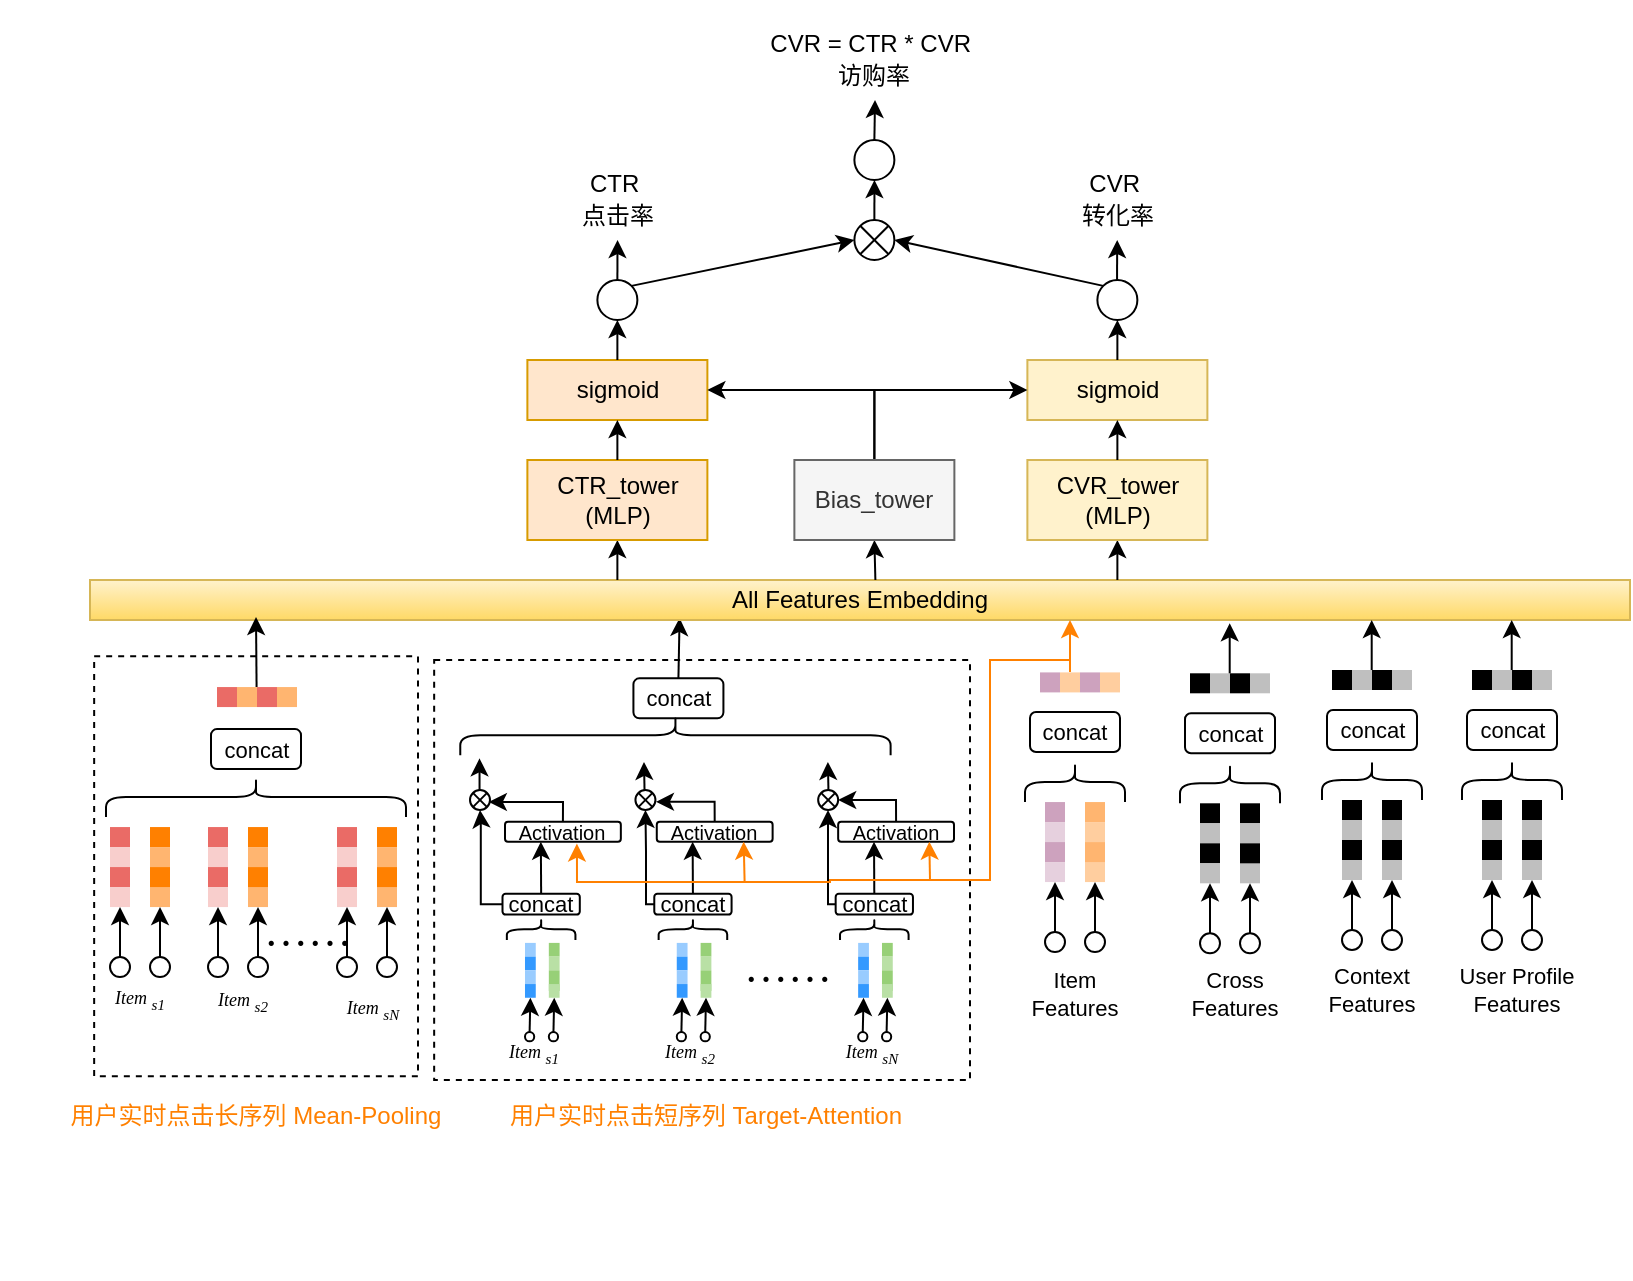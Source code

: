 <mxfile version="24.8.3">
  <diagram id="H3SxZ43efbbaYmBA8pNz" name="第 1 页">
    <mxGraphModel dx="1035" dy="654" grid="1" gridSize="10" guides="1" tooltips="1" connect="1" arrows="1" fold="1" page="1" pageScale="1" pageWidth="827" pageHeight="1169" math="0" shadow="0">
      <root>
        <mxCell id="0" />
        <mxCell id="1" parent="0" />
        <mxCell id="K7jrmlSnKd5e08-iuxen-297" value="" style="rounded=0;whiteSpace=wrap;html=1;fontFamily=Georgia;fontSize=22;strokeColor=#000000;fillColor=none;dashed=1;" parent="1" vertex="1">
          <mxGeometry x="612.08" y="580" width="267.92" height="210" as="geometry" />
        </mxCell>
        <mxCell id="K7jrmlSnKd5e08-iuxen-289" value="" style="group" parent="1" vertex="1" connectable="0">
          <mxGeometry x="692.08" y="589.18" width="202.71" height="300.0" as="geometry" />
        </mxCell>
        <mxCell id="K7jrmlSnKd5e08-iuxen-296" value="" style="endArrow=classic;html=1;rounded=0;fontSize=11;exitX=0.5;exitY=0;exitDx=0;exitDy=0;entryX=0;entryY=1;entryDx=0;entryDy=0;" parent="K7jrmlSnKd5e08-iuxen-289" source="K7jrmlSnKd5e08-iuxen-298" edge="1">
          <mxGeometry width="50" height="50" relative="1" as="geometry">
            <mxPoint x="43.06" y="25" as="sourcePoint" />
            <mxPoint x="42.71" y="-30.19" as="targetPoint" />
          </mxGeometry>
        </mxCell>
        <mxCell id="K7jrmlSnKd5e08-iuxen-372" value="&lt;font face=&quot;Helvetica&quot; color=&quot;#ff8000&quot;&gt;&lt;span style=&quot;font-size: 12px;&quot;&gt;用户实时点击短序列 Target-Attention&lt;/span&gt;&lt;/font&gt;" style="text;html=1;strokeColor=none;fillColor=none;align=center;verticalAlign=middle;whiteSpace=wrap;rounded=0;dashed=1;fontFamily=Georgia;fontSize=22;" parent="K7jrmlSnKd5e08-iuxen-289" vertex="1">
          <mxGeometry x="-72.08" y="200.82" width="256" height="30" as="geometry" />
        </mxCell>
        <mxCell id="K7jrmlSnKd5e08-iuxen-1" value="All Features Embedding" style="rounded=0;whiteSpace=wrap;html=1;fillColor=#fff2cc;strokeColor=#d6b656;gradientColor=#ffd966;" parent="1" vertex="1">
          <mxGeometry x="440" y="540" width="770" height="20" as="geometry" />
        </mxCell>
        <mxCell id="K7jrmlSnKd5e08-iuxen-2" value="" style="group" parent="1" vertex="1" connectable="0">
          <mxGeometry x="1051" y="560" width="135" height="200" as="geometry" />
        </mxCell>
        <mxCell id="K7jrmlSnKd5e08-iuxen-3" value="" style="group" parent="K7jrmlSnKd5e08-iuxen-2" vertex="1" connectable="0">
          <mxGeometry x="5" width="50" height="165" as="geometry" />
        </mxCell>
        <mxCell id="K7jrmlSnKd5e08-iuxen-4" value="" style="group" parent="K7jrmlSnKd5e08-iuxen-3" vertex="1" connectable="0">
          <mxGeometry y="25" width="50" height="65" as="geometry" />
        </mxCell>
        <mxCell id="K7jrmlSnKd5e08-iuxen-5" value="" style="group" parent="K7jrmlSnKd5e08-iuxen-4" vertex="1" connectable="0">
          <mxGeometry x="5" width="40" height="10" as="geometry" />
        </mxCell>
        <mxCell id="K7jrmlSnKd5e08-iuxen-6" value="" style="rounded=0;whiteSpace=wrap;html=1;fontSize=22;strokeColor=none;fillColor=#000000;" parent="K7jrmlSnKd5e08-iuxen-5" vertex="1">
          <mxGeometry width="10" height="10" as="geometry" />
        </mxCell>
        <mxCell id="K7jrmlSnKd5e08-iuxen-7" style="edgeStyle=none;rounded=0;orthogonalLoop=1;jettySize=auto;html=1;exitX=1;exitY=1;exitDx=0;exitDy=0;fontSize=22;strokeColor=none;" parent="K7jrmlSnKd5e08-iuxen-5" source="K7jrmlSnKd5e08-iuxen-6" target="K7jrmlSnKd5e08-iuxen-6" edge="1">
          <mxGeometry relative="1" as="geometry" />
        </mxCell>
        <mxCell id="K7jrmlSnKd5e08-iuxen-8" value="" style="rounded=0;whiteSpace=wrap;html=1;fontSize=22;strokeColor=none;fillColor=#BFBFBF;" parent="K7jrmlSnKd5e08-iuxen-5" vertex="1">
          <mxGeometry x="10" width="10" height="10" as="geometry" />
        </mxCell>
        <mxCell id="K7jrmlSnKd5e08-iuxen-9" value="" style="rounded=0;whiteSpace=wrap;html=1;fontSize=22;strokeColor=none;fillColor=#000000;" parent="K7jrmlSnKd5e08-iuxen-5" vertex="1">
          <mxGeometry x="20" width="10" height="10" as="geometry" />
        </mxCell>
        <mxCell id="K7jrmlSnKd5e08-iuxen-10" value="" style="rounded=0;whiteSpace=wrap;html=1;fontSize=22;strokeColor=none;fillColor=#BFBFBF;" parent="K7jrmlSnKd5e08-iuxen-5" vertex="1">
          <mxGeometry x="30" width="10" height="10" as="geometry" />
        </mxCell>
        <mxCell id="K7jrmlSnKd5e08-iuxen-11" value="" style="shape=curlyBracket;whiteSpace=wrap;html=1;rounded=1;flipH=1;fontSize=22;strokeColor=#000000;fillColor=#000000;rotation=-90;size=0.5;" parent="K7jrmlSnKd5e08-iuxen-4" vertex="1">
          <mxGeometry x="15" y="30" width="20" height="50" as="geometry" />
        </mxCell>
        <mxCell id="K7jrmlSnKd5e08-iuxen-12" value="&lt;font style=&quot;font-size: 11px;&quot;&gt;concat&lt;/font&gt;" style="rounded=1;whiteSpace=wrap;html=1;fontSize=11;strokeColor=#000000;fillColor=none;" parent="K7jrmlSnKd5e08-iuxen-4" vertex="1">
          <mxGeometry x="2.5" y="20" width="45" height="20" as="geometry" />
        </mxCell>
        <mxCell id="K7jrmlSnKd5e08-iuxen-13" value="" style="rounded=0;whiteSpace=wrap;html=1;fontSize=22;strokeColor=none;fillColor=#000000;" parent="K7jrmlSnKd5e08-iuxen-3" vertex="1">
          <mxGeometry x="10" y="90" width="10" height="10" as="geometry" />
        </mxCell>
        <mxCell id="K7jrmlSnKd5e08-iuxen-14" value="" style="rounded=0;whiteSpace=wrap;html=1;fontSize=22;strokeColor=none;fillColor=#BFBFBF;" parent="K7jrmlSnKd5e08-iuxen-3" vertex="1">
          <mxGeometry x="10" y="100" width="10" height="10" as="geometry" />
        </mxCell>
        <mxCell id="K7jrmlSnKd5e08-iuxen-15" value="" style="rounded=0;whiteSpace=wrap;html=1;fontSize=22;strokeColor=none;fillColor=#000000;" parent="K7jrmlSnKd5e08-iuxen-3" vertex="1">
          <mxGeometry x="10" y="110" width="10" height="10" as="geometry" />
        </mxCell>
        <mxCell id="K7jrmlSnKd5e08-iuxen-16" value="" style="rounded=0;whiteSpace=wrap;html=1;fontSize=22;strokeColor=none;fillColor=#BFBFBF;" parent="K7jrmlSnKd5e08-iuxen-3" vertex="1">
          <mxGeometry x="10" y="120" width="10" height="10" as="geometry" />
        </mxCell>
        <mxCell id="K7jrmlSnKd5e08-iuxen-17" value="" style="rounded=0;whiteSpace=wrap;html=1;fontSize=22;strokeColor=none;fillColor=#000000;" parent="K7jrmlSnKd5e08-iuxen-3" vertex="1">
          <mxGeometry x="30" y="90" width="10" height="10" as="geometry" />
        </mxCell>
        <mxCell id="K7jrmlSnKd5e08-iuxen-18" value="" style="rounded=0;whiteSpace=wrap;html=1;fontSize=22;strokeColor=none;fillColor=#BFBFBF;" parent="K7jrmlSnKd5e08-iuxen-3" vertex="1">
          <mxGeometry x="30" y="100" width="10" height="10" as="geometry" />
        </mxCell>
        <mxCell id="K7jrmlSnKd5e08-iuxen-19" value="" style="rounded=0;whiteSpace=wrap;html=1;fontSize=22;strokeColor=none;fillColor=#000000;" parent="K7jrmlSnKd5e08-iuxen-3" vertex="1">
          <mxGeometry x="30" y="110" width="10" height="15" as="geometry" />
        </mxCell>
        <mxCell id="K7jrmlSnKd5e08-iuxen-20" value="" style="rounded=0;whiteSpace=wrap;html=1;fontSize=22;strokeColor=none;fillColor=#BFBFBF;" parent="K7jrmlSnKd5e08-iuxen-3" vertex="1">
          <mxGeometry x="30" y="120" width="10" height="10" as="geometry" />
        </mxCell>
        <mxCell id="K7jrmlSnKd5e08-iuxen-21" value="" style="ellipse;whiteSpace=wrap;html=1;aspect=fixed;fontSize=11;strokeColor=#000000;fillColor=none;" parent="K7jrmlSnKd5e08-iuxen-3" vertex="1">
          <mxGeometry x="10" y="155" width="10" height="10" as="geometry" />
        </mxCell>
        <mxCell id="K7jrmlSnKd5e08-iuxen-22" value="" style="ellipse;whiteSpace=wrap;html=1;aspect=fixed;fontSize=11;strokeColor=#000000;fillColor=none;" parent="K7jrmlSnKd5e08-iuxen-3" vertex="1">
          <mxGeometry x="30" y="155" width="10" height="10" as="geometry" />
        </mxCell>
        <mxCell id="K7jrmlSnKd5e08-iuxen-23" value="" style="endArrow=classic;html=1;rounded=0;fontSize=11;exitX=0.5;exitY=0;exitDx=0;exitDy=0;entryX=0.5;entryY=1;entryDx=0;entryDy=0;" parent="K7jrmlSnKd5e08-iuxen-3" source="K7jrmlSnKd5e08-iuxen-21" target="K7jrmlSnKd5e08-iuxen-16" edge="1">
          <mxGeometry width="50" height="50" relative="1" as="geometry">
            <mxPoint x="-20" y="65" as="sourcePoint" />
            <mxPoint x="30" y="15" as="targetPoint" />
          </mxGeometry>
        </mxCell>
        <mxCell id="K7jrmlSnKd5e08-iuxen-24" value="" style="endArrow=classic;html=1;rounded=0;fontSize=11;exitX=0.5;exitY=0;exitDx=0;exitDy=0;entryX=0.5;entryY=1;entryDx=0;entryDy=0;" parent="K7jrmlSnKd5e08-iuxen-3" source="K7jrmlSnKd5e08-iuxen-22" target="K7jrmlSnKd5e08-iuxen-20" edge="1">
          <mxGeometry width="50" height="50" relative="1" as="geometry">
            <mxPoint x="34.82" y="155" as="sourcePoint" />
            <mxPoint x="34.82" y="130" as="targetPoint" />
          </mxGeometry>
        </mxCell>
        <mxCell id="K7jrmlSnKd5e08-iuxen-25" value="" style="endArrow=classic;html=1;rounded=0;fontSize=11;exitX=0.5;exitY=0;exitDx=0;exitDy=0;entryX=0.5;entryY=1;entryDx=0;entryDy=0;" parent="K7jrmlSnKd5e08-iuxen-3" edge="1">
          <mxGeometry width="50" height="50" relative="1" as="geometry">
            <mxPoint x="24.85" y="25" as="sourcePoint" />
            <mxPoint x="24.85" as="targetPoint" />
          </mxGeometry>
        </mxCell>
        <mxCell id="K7jrmlSnKd5e08-iuxen-26" value="" style="group" parent="K7jrmlSnKd5e08-iuxen-2" vertex="1" connectable="0">
          <mxGeometry x="75" width="50" height="165" as="geometry" />
        </mxCell>
        <mxCell id="K7jrmlSnKd5e08-iuxen-27" value="" style="group" parent="K7jrmlSnKd5e08-iuxen-26" vertex="1" connectable="0">
          <mxGeometry y="25" width="50" height="65" as="geometry" />
        </mxCell>
        <mxCell id="K7jrmlSnKd5e08-iuxen-28" value="" style="group" parent="K7jrmlSnKd5e08-iuxen-27" vertex="1" connectable="0">
          <mxGeometry x="5" width="40" height="10" as="geometry" />
        </mxCell>
        <mxCell id="K7jrmlSnKd5e08-iuxen-29" value="" style="rounded=0;whiteSpace=wrap;html=1;fontSize=22;strokeColor=none;fillColor=#000000;" parent="K7jrmlSnKd5e08-iuxen-28" vertex="1">
          <mxGeometry width="10" height="10" as="geometry" />
        </mxCell>
        <mxCell id="K7jrmlSnKd5e08-iuxen-30" style="edgeStyle=none;rounded=0;orthogonalLoop=1;jettySize=auto;html=1;exitX=1;exitY=1;exitDx=0;exitDy=0;fontSize=22;strokeColor=none;" parent="K7jrmlSnKd5e08-iuxen-28" source="K7jrmlSnKd5e08-iuxen-29" target="K7jrmlSnKd5e08-iuxen-29" edge="1">
          <mxGeometry relative="1" as="geometry" />
        </mxCell>
        <mxCell id="K7jrmlSnKd5e08-iuxen-31" value="" style="rounded=0;whiteSpace=wrap;html=1;fontSize=22;strokeColor=none;fillColor=#BFBFBF;" parent="K7jrmlSnKd5e08-iuxen-28" vertex="1">
          <mxGeometry x="10" width="10" height="10" as="geometry" />
        </mxCell>
        <mxCell id="K7jrmlSnKd5e08-iuxen-32" value="" style="rounded=0;whiteSpace=wrap;html=1;fontSize=22;strokeColor=none;fillColor=#000000;" parent="K7jrmlSnKd5e08-iuxen-28" vertex="1">
          <mxGeometry x="20" width="10" height="10" as="geometry" />
        </mxCell>
        <mxCell id="K7jrmlSnKd5e08-iuxen-33" value="" style="rounded=0;whiteSpace=wrap;html=1;fontSize=22;strokeColor=none;fillColor=#BFBFBF;" parent="K7jrmlSnKd5e08-iuxen-28" vertex="1">
          <mxGeometry x="30" width="10" height="10" as="geometry" />
        </mxCell>
        <mxCell id="K7jrmlSnKd5e08-iuxen-34" value="" style="shape=curlyBracket;whiteSpace=wrap;html=1;rounded=1;flipH=1;fontSize=22;strokeColor=#000000;fillColor=#000000;rotation=-90;size=0.5;" parent="K7jrmlSnKd5e08-iuxen-27" vertex="1">
          <mxGeometry x="15" y="30" width="20" height="50" as="geometry" />
        </mxCell>
        <mxCell id="K7jrmlSnKd5e08-iuxen-35" value="&lt;font style=&quot;font-size: 11px;&quot;&gt;concat&lt;/font&gt;" style="rounded=1;whiteSpace=wrap;html=1;fontSize=11;strokeColor=#000000;fillColor=none;" parent="K7jrmlSnKd5e08-iuxen-27" vertex="1">
          <mxGeometry x="2.5" y="20" width="45" height="20" as="geometry" />
        </mxCell>
        <mxCell id="K7jrmlSnKd5e08-iuxen-36" value="" style="rounded=0;whiteSpace=wrap;html=1;fontSize=22;strokeColor=none;fillColor=#000000;" parent="K7jrmlSnKd5e08-iuxen-26" vertex="1">
          <mxGeometry x="10" y="90" width="10" height="10" as="geometry" />
        </mxCell>
        <mxCell id="K7jrmlSnKd5e08-iuxen-37" value="" style="rounded=0;whiteSpace=wrap;html=1;fontSize=22;strokeColor=none;fillColor=#BFBFBF;" parent="K7jrmlSnKd5e08-iuxen-26" vertex="1">
          <mxGeometry x="10" y="100" width="10" height="10" as="geometry" />
        </mxCell>
        <mxCell id="K7jrmlSnKd5e08-iuxen-38" value="" style="rounded=0;whiteSpace=wrap;html=1;fontSize=22;strokeColor=none;fillColor=#000000;" parent="K7jrmlSnKd5e08-iuxen-26" vertex="1">
          <mxGeometry x="10" y="110" width="10" height="10" as="geometry" />
        </mxCell>
        <mxCell id="K7jrmlSnKd5e08-iuxen-39" value="" style="rounded=0;whiteSpace=wrap;html=1;fontSize=22;strokeColor=none;fillColor=#BFBFBF;" parent="K7jrmlSnKd5e08-iuxen-26" vertex="1">
          <mxGeometry x="10" y="120" width="10" height="10" as="geometry" />
        </mxCell>
        <mxCell id="K7jrmlSnKd5e08-iuxen-40" value="" style="rounded=0;whiteSpace=wrap;html=1;fontSize=22;strokeColor=none;fillColor=#000000;" parent="K7jrmlSnKd5e08-iuxen-26" vertex="1">
          <mxGeometry x="30" y="90" width="10" height="10" as="geometry" />
        </mxCell>
        <mxCell id="K7jrmlSnKd5e08-iuxen-41" value="" style="rounded=0;whiteSpace=wrap;html=1;fontSize=22;strokeColor=none;fillColor=#BFBFBF;" parent="K7jrmlSnKd5e08-iuxen-26" vertex="1">
          <mxGeometry x="30" y="100" width="10" height="10" as="geometry" />
        </mxCell>
        <mxCell id="K7jrmlSnKd5e08-iuxen-42" value="" style="rounded=0;whiteSpace=wrap;html=1;fontSize=22;strokeColor=none;fillColor=#000000;" parent="K7jrmlSnKd5e08-iuxen-26" vertex="1">
          <mxGeometry x="30" y="110" width="10" height="15" as="geometry" />
        </mxCell>
        <mxCell id="K7jrmlSnKd5e08-iuxen-43" value="" style="rounded=0;whiteSpace=wrap;html=1;fontSize=22;strokeColor=none;fillColor=#BFBFBF;" parent="K7jrmlSnKd5e08-iuxen-26" vertex="1">
          <mxGeometry x="30" y="120" width="10" height="10" as="geometry" />
        </mxCell>
        <mxCell id="K7jrmlSnKd5e08-iuxen-44" value="" style="ellipse;whiteSpace=wrap;html=1;aspect=fixed;fontSize=11;strokeColor=#000000;fillColor=none;" parent="K7jrmlSnKd5e08-iuxen-26" vertex="1">
          <mxGeometry x="10" y="155" width="10" height="10" as="geometry" />
        </mxCell>
        <mxCell id="K7jrmlSnKd5e08-iuxen-45" value="" style="ellipse;whiteSpace=wrap;html=1;aspect=fixed;fontSize=11;strokeColor=#000000;fillColor=none;" parent="K7jrmlSnKd5e08-iuxen-26" vertex="1">
          <mxGeometry x="30" y="155" width="10" height="10" as="geometry" />
        </mxCell>
        <mxCell id="K7jrmlSnKd5e08-iuxen-46" value="" style="endArrow=classic;html=1;rounded=0;fontSize=11;exitX=0.5;exitY=0;exitDx=0;exitDy=0;entryX=0.5;entryY=1;entryDx=0;entryDy=0;" parent="K7jrmlSnKd5e08-iuxen-26" source="K7jrmlSnKd5e08-iuxen-44" target="K7jrmlSnKd5e08-iuxen-39" edge="1">
          <mxGeometry width="50" height="50" relative="1" as="geometry">
            <mxPoint x="-20" y="65" as="sourcePoint" />
            <mxPoint x="30" y="15" as="targetPoint" />
          </mxGeometry>
        </mxCell>
        <mxCell id="K7jrmlSnKd5e08-iuxen-47" value="" style="endArrow=classic;html=1;rounded=0;fontSize=11;exitX=0.5;exitY=0;exitDx=0;exitDy=0;entryX=0.5;entryY=1;entryDx=0;entryDy=0;" parent="K7jrmlSnKd5e08-iuxen-26" source="K7jrmlSnKd5e08-iuxen-45" target="K7jrmlSnKd5e08-iuxen-43" edge="1">
          <mxGeometry width="50" height="50" relative="1" as="geometry">
            <mxPoint x="34.82" y="155" as="sourcePoint" />
            <mxPoint x="34.82" y="130" as="targetPoint" />
          </mxGeometry>
        </mxCell>
        <mxCell id="K7jrmlSnKd5e08-iuxen-48" value="" style="endArrow=classic;html=1;rounded=0;fontSize=11;exitX=0.5;exitY=0;exitDx=0;exitDy=0;entryX=0.5;entryY=1;entryDx=0;entryDy=0;" parent="K7jrmlSnKd5e08-iuxen-26" edge="1">
          <mxGeometry width="50" height="50" relative="1" as="geometry">
            <mxPoint x="24.85" y="25" as="sourcePoint" />
            <mxPoint x="24.85" as="targetPoint" />
          </mxGeometry>
        </mxCell>
        <mxCell id="K7jrmlSnKd5e08-iuxen-49" value="Context&lt;br&gt;Features" style="text;html=1;strokeColor=none;fillColor=none;align=center;verticalAlign=middle;whiteSpace=wrap;rounded=0;fontSize=11;" parent="K7jrmlSnKd5e08-iuxen-2" vertex="1">
          <mxGeometry y="170" width="60" height="30" as="geometry" />
        </mxCell>
        <mxCell id="K7jrmlSnKd5e08-iuxen-50" value="User Profile&lt;br&gt;Features" style="text;html=1;strokeColor=none;fillColor=none;align=center;verticalAlign=middle;whiteSpace=wrap;rounded=0;fontSize=11;" parent="K7jrmlSnKd5e08-iuxen-2" vertex="1">
          <mxGeometry x="70" y="170" width="65" height="30" as="geometry" />
        </mxCell>
        <mxCell id="K7jrmlSnKd5e08-iuxen-61" value="" style="group" parent="1" vertex="1" connectable="0">
          <mxGeometry x="980" y="561.65" width="65" height="200" as="geometry" />
        </mxCell>
        <mxCell id="K7jrmlSnKd5e08-iuxen-62" value="" style="group" parent="K7jrmlSnKd5e08-iuxen-61" vertex="1" connectable="0">
          <mxGeometry x="5" width="50" height="165" as="geometry" />
        </mxCell>
        <mxCell id="K7jrmlSnKd5e08-iuxen-63" value="" style="group" parent="K7jrmlSnKd5e08-iuxen-62" vertex="1" connectable="0">
          <mxGeometry y="25" width="50" height="65" as="geometry" />
        </mxCell>
        <mxCell id="K7jrmlSnKd5e08-iuxen-64" value="" style="group" parent="K7jrmlSnKd5e08-iuxen-63" vertex="1" connectable="0">
          <mxGeometry x="5" width="40" height="10" as="geometry" />
        </mxCell>
        <mxCell id="K7jrmlSnKd5e08-iuxen-65" value="" style="rounded=0;whiteSpace=wrap;html=1;fontSize=22;strokeColor=none;fillColor=#000000;" parent="K7jrmlSnKd5e08-iuxen-64" vertex="1">
          <mxGeometry width="10" height="10" as="geometry" />
        </mxCell>
        <mxCell id="K7jrmlSnKd5e08-iuxen-66" style="edgeStyle=none;rounded=0;orthogonalLoop=1;jettySize=auto;html=1;exitX=1;exitY=1;exitDx=0;exitDy=0;fontSize=22;strokeColor=none;" parent="K7jrmlSnKd5e08-iuxen-64" source="K7jrmlSnKd5e08-iuxen-65" target="K7jrmlSnKd5e08-iuxen-65" edge="1">
          <mxGeometry relative="1" as="geometry" />
        </mxCell>
        <mxCell id="K7jrmlSnKd5e08-iuxen-67" value="" style="rounded=0;whiteSpace=wrap;html=1;fontSize=22;strokeColor=none;fillColor=#BFBFBF;" parent="K7jrmlSnKd5e08-iuxen-64" vertex="1">
          <mxGeometry x="10" width="10" height="10" as="geometry" />
        </mxCell>
        <mxCell id="K7jrmlSnKd5e08-iuxen-68" value="" style="rounded=0;whiteSpace=wrap;html=1;fontSize=22;strokeColor=none;fillColor=#000000;" parent="K7jrmlSnKd5e08-iuxen-64" vertex="1">
          <mxGeometry x="20" width="10" height="10" as="geometry" />
        </mxCell>
        <mxCell id="K7jrmlSnKd5e08-iuxen-69" value="" style="rounded=0;whiteSpace=wrap;html=1;fontSize=22;strokeColor=none;fillColor=#BFBFBF;" parent="K7jrmlSnKd5e08-iuxen-64" vertex="1">
          <mxGeometry x="30" width="10" height="10" as="geometry" />
        </mxCell>
        <mxCell id="K7jrmlSnKd5e08-iuxen-70" value="" style="shape=curlyBracket;whiteSpace=wrap;html=1;rounded=1;flipH=1;fontSize=22;strokeColor=#000000;fillColor=#000000;rotation=-90;size=0.5;" parent="K7jrmlSnKd5e08-iuxen-63" vertex="1">
          <mxGeometry x="15" y="30" width="20" height="50" as="geometry" />
        </mxCell>
        <mxCell id="K7jrmlSnKd5e08-iuxen-71" value="&lt;font style=&quot;font-size: 11px;&quot;&gt;concat&lt;/font&gt;" style="rounded=1;whiteSpace=wrap;html=1;fontSize=11;strokeColor=#000000;fillColor=none;" parent="K7jrmlSnKd5e08-iuxen-63" vertex="1">
          <mxGeometry x="2.5" y="20" width="45" height="20" as="geometry" />
        </mxCell>
        <mxCell id="K7jrmlSnKd5e08-iuxen-72" value="" style="rounded=0;whiteSpace=wrap;html=1;fontSize=22;strokeColor=none;fillColor=#000000;" parent="K7jrmlSnKd5e08-iuxen-62" vertex="1">
          <mxGeometry x="10" y="90" width="10" height="10" as="geometry" />
        </mxCell>
        <mxCell id="K7jrmlSnKd5e08-iuxen-73" value="" style="rounded=0;whiteSpace=wrap;html=1;fontSize=22;strokeColor=none;fillColor=#BFBFBF;" parent="K7jrmlSnKd5e08-iuxen-62" vertex="1">
          <mxGeometry x="10" y="100" width="10" height="10" as="geometry" />
        </mxCell>
        <mxCell id="K7jrmlSnKd5e08-iuxen-74" value="" style="rounded=0;whiteSpace=wrap;html=1;fontSize=22;strokeColor=none;fillColor=#000000;" parent="K7jrmlSnKd5e08-iuxen-62" vertex="1">
          <mxGeometry x="10" y="110" width="10" height="10" as="geometry" />
        </mxCell>
        <mxCell id="K7jrmlSnKd5e08-iuxen-75" value="" style="rounded=0;whiteSpace=wrap;html=1;fontSize=22;strokeColor=none;fillColor=#BFBFBF;" parent="K7jrmlSnKd5e08-iuxen-62" vertex="1">
          <mxGeometry x="10" y="120" width="10" height="10" as="geometry" />
        </mxCell>
        <mxCell id="K7jrmlSnKd5e08-iuxen-76" value="" style="rounded=0;whiteSpace=wrap;html=1;fontSize=22;strokeColor=none;fillColor=#000000;" parent="K7jrmlSnKd5e08-iuxen-62" vertex="1">
          <mxGeometry x="30" y="90" width="10" height="10" as="geometry" />
        </mxCell>
        <mxCell id="K7jrmlSnKd5e08-iuxen-77" value="" style="rounded=0;whiteSpace=wrap;html=1;fontSize=22;strokeColor=none;fillColor=#BFBFBF;" parent="K7jrmlSnKd5e08-iuxen-62" vertex="1">
          <mxGeometry x="30" y="100" width="10" height="10" as="geometry" />
        </mxCell>
        <mxCell id="K7jrmlSnKd5e08-iuxen-78" value="" style="rounded=0;whiteSpace=wrap;html=1;fontSize=22;strokeColor=none;fillColor=#000000;" parent="K7jrmlSnKd5e08-iuxen-62" vertex="1">
          <mxGeometry x="30" y="110" width="10" height="15" as="geometry" />
        </mxCell>
        <mxCell id="K7jrmlSnKd5e08-iuxen-79" value="" style="rounded=0;whiteSpace=wrap;html=1;fontSize=22;strokeColor=none;fillColor=#BFBFBF;" parent="K7jrmlSnKd5e08-iuxen-62" vertex="1">
          <mxGeometry x="30" y="120" width="10" height="10" as="geometry" />
        </mxCell>
        <mxCell id="K7jrmlSnKd5e08-iuxen-80" value="" style="ellipse;whiteSpace=wrap;html=1;aspect=fixed;fontSize=11;strokeColor=#000000;fillColor=none;" parent="K7jrmlSnKd5e08-iuxen-62" vertex="1">
          <mxGeometry x="10" y="155" width="10" height="10" as="geometry" />
        </mxCell>
        <mxCell id="K7jrmlSnKd5e08-iuxen-81" value="" style="ellipse;whiteSpace=wrap;html=1;aspect=fixed;fontSize=11;strokeColor=#000000;fillColor=none;" parent="K7jrmlSnKd5e08-iuxen-62" vertex="1">
          <mxGeometry x="30" y="155" width="10" height="10" as="geometry" />
        </mxCell>
        <mxCell id="K7jrmlSnKd5e08-iuxen-82" value="" style="endArrow=classic;html=1;rounded=0;fontSize=11;exitX=0.5;exitY=0;exitDx=0;exitDy=0;entryX=0.5;entryY=1;entryDx=0;entryDy=0;" parent="K7jrmlSnKd5e08-iuxen-62" source="K7jrmlSnKd5e08-iuxen-80" target="K7jrmlSnKd5e08-iuxen-75" edge="1">
          <mxGeometry width="50" height="50" relative="1" as="geometry">
            <mxPoint x="-20" y="65" as="sourcePoint" />
            <mxPoint x="30" y="15" as="targetPoint" />
          </mxGeometry>
        </mxCell>
        <mxCell id="K7jrmlSnKd5e08-iuxen-83" value="" style="endArrow=classic;html=1;rounded=0;fontSize=11;exitX=0.5;exitY=0;exitDx=0;exitDy=0;entryX=0.5;entryY=1;entryDx=0;entryDy=0;" parent="K7jrmlSnKd5e08-iuxen-62" source="K7jrmlSnKd5e08-iuxen-81" target="K7jrmlSnKd5e08-iuxen-79" edge="1">
          <mxGeometry width="50" height="50" relative="1" as="geometry">
            <mxPoint x="34.82" y="155" as="sourcePoint" />
            <mxPoint x="34.82" y="130" as="targetPoint" />
          </mxGeometry>
        </mxCell>
        <mxCell id="K7jrmlSnKd5e08-iuxen-84" value="" style="endArrow=classic;html=1;rounded=0;fontSize=11;exitX=0.5;exitY=0;exitDx=0;exitDy=0;entryX=0.5;entryY=1;entryDx=0;entryDy=0;" parent="K7jrmlSnKd5e08-iuxen-62" edge="1">
          <mxGeometry width="50" height="50" relative="1" as="geometry">
            <mxPoint x="24.85" y="25" as="sourcePoint" />
            <mxPoint x="24.85" as="targetPoint" />
          </mxGeometry>
        </mxCell>
        <mxCell id="K7jrmlSnKd5e08-iuxen-85" value="Cross&lt;br&gt;Features" style="text;html=1;strokeColor=none;fillColor=none;align=center;verticalAlign=middle;whiteSpace=wrap;rounded=0;fontSize=11;" parent="K7jrmlSnKd5e08-iuxen-61" vertex="1">
          <mxGeometry y="170" width="65" height="30" as="geometry" />
        </mxCell>
        <mxCell id="K7jrmlSnKd5e08-iuxen-261" style="edgeStyle=orthogonalEdgeStyle;rounded=0;orthogonalLoop=1;jettySize=auto;html=1;entryX=0.5;entryY=1;entryDx=0;entryDy=0;" parent="1" target="K7jrmlSnKd5e08-iuxen-265" edge="1">
          <mxGeometry relative="1" as="geometry">
            <mxPoint x="953.69" y="540.0" as="sourcePoint" />
          </mxGeometry>
        </mxCell>
        <mxCell id="K7jrmlSnKd5e08-iuxen-262" style="edgeStyle=orthogonalEdgeStyle;rounded=0;orthogonalLoop=1;jettySize=auto;html=1;entryX=0.5;entryY=1;entryDx=0;entryDy=0;" parent="1" target="K7jrmlSnKd5e08-iuxen-264" edge="1">
          <mxGeometry relative="1" as="geometry">
            <mxPoint x="703.69" y="540.0" as="sourcePoint" />
            <Array as="points">
              <mxPoint x="703.69" y="540" />
            </Array>
          </mxGeometry>
        </mxCell>
        <mxCell id="K7jrmlSnKd5e08-iuxen-263" style="edgeStyle=orthogonalEdgeStyle;rounded=0;orthogonalLoop=1;jettySize=auto;html=1;entryX=0.5;entryY=1;entryDx=0;entryDy=0;" parent="1" target="K7jrmlSnKd5e08-iuxen-275" edge="1">
          <mxGeometry relative="1" as="geometry">
            <mxPoint x="832.69" y="540.0" as="sourcePoint" />
            <Array as="points">
              <mxPoint x="832.69" y="540" />
              <mxPoint x="832.69" y="520" />
            </Array>
          </mxGeometry>
        </mxCell>
        <mxCell id="K7jrmlSnKd5e08-iuxen-264" value="CTR_tower&lt;div&gt;(MLP)&lt;/div&gt;" style="rounded=0;whiteSpace=wrap;html=1;fillColor=#ffe6cc;strokeColor=#d79b00;" parent="1" vertex="1">
          <mxGeometry x="658.69" y="480" width="90" height="40" as="geometry" />
        </mxCell>
        <mxCell id="K7jrmlSnKd5e08-iuxen-265" value="CVR_tower&lt;div&gt;(MLP)&lt;br&gt;&lt;/div&gt;" style="rounded=0;whiteSpace=wrap;html=1;fillColor=#fff2cc;strokeColor=#d6b656;" parent="1" vertex="1">
          <mxGeometry x="908.69" y="480" width="90" height="40" as="geometry" />
        </mxCell>
        <mxCell id="K7jrmlSnKd5e08-iuxen-266" value="sigmoid" style="rounded=0;whiteSpace=wrap;html=1;fillColor=#ffe6cc;strokeColor=#d79b00;" parent="1" vertex="1">
          <mxGeometry x="658.69" y="430" width="90" height="30" as="geometry" />
        </mxCell>
        <mxCell id="K7jrmlSnKd5e08-iuxen-267" style="edgeStyle=orthogonalEdgeStyle;rounded=0;orthogonalLoop=1;jettySize=auto;html=1;exitX=0.5;exitY=0;exitDx=0;exitDy=0;entryX=0.5;entryY=1;entryDx=0;entryDy=0;" parent="1" source="K7jrmlSnKd5e08-iuxen-264" target="K7jrmlSnKd5e08-iuxen-266" edge="1">
          <mxGeometry relative="1" as="geometry" />
        </mxCell>
        <mxCell id="K7jrmlSnKd5e08-iuxen-268" value="sigmoid" style="rounded=0;whiteSpace=wrap;html=1;fillColor=#fff2cc;strokeColor=#d6b656;" parent="1" vertex="1">
          <mxGeometry x="908.69" y="430" width="90" height="30" as="geometry" />
        </mxCell>
        <mxCell id="K7jrmlSnKd5e08-iuxen-269" style="edgeStyle=orthogonalEdgeStyle;rounded=0;orthogonalLoop=1;jettySize=auto;html=1;exitX=0.5;exitY=0;exitDx=0;exitDy=0;entryX=0.5;entryY=1;entryDx=0;entryDy=0;" parent="1" source="K7jrmlSnKd5e08-iuxen-265" target="K7jrmlSnKd5e08-iuxen-268" edge="1">
          <mxGeometry relative="1" as="geometry" />
        </mxCell>
        <mxCell id="K7jrmlSnKd5e08-iuxen-270" style="edgeStyle=none;rounded=0;orthogonalLoop=1;jettySize=auto;html=1;exitX=0.5;exitY=0;exitDx=0;exitDy=0;fontSize=21;" parent="1" source="K7jrmlSnKd5e08-iuxen-271" edge="1">
          <mxGeometry relative="1" as="geometry">
            <mxPoint x="703.767" y="370" as="targetPoint" />
          </mxGeometry>
        </mxCell>
        <mxCell id="K7jrmlSnKd5e08-iuxen-271" value="" style="ellipse;whiteSpace=wrap;html=1;aspect=fixed;" parent="1" vertex="1">
          <mxGeometry x="693.69" y="390" width="20" height="20" as="geometry" />
        </mxCell>
        <mxCell id="K7jrmlSnKd5e08-iuxen-272" style="edgeStyle=orthogonalEdgeStyle;rounded=0;orthogonalLoop=1;jettySize=auto;html=1;exitX=0.5;exitY=0;exitDx=0;exitDy=0;entryX=0.5;entryY=1;entryDx=0;entryDy=0;" parent="1" source="K7jrmlSnKd5e08-iuxen-266" target="K7jrmlSnKd5e08-iuxen-271" edge="1">
          <mxGeometry relative="1" as="geometry" />
        </mxCell>
        <mxCell id="K7jrmlSnKd5e08-iuxen-273" style="edgeStyle=orthogonalEdgeStyle;rounded=0;orthogonalLoop=1;jettySize=auto;html=1;exitX=0.5;exitY=0;exitDx=0;exitDy=0;entryX=1;entryY=0.5;entryDx=0;entryDy=0;" parent="1" source="K7jrmlSnKd5e08-iuxen-275" target="K7jrmlSnKd5e08-iuxen-266" edge="1">
          <mxGeometry relative="1" as="geometry" />
        </mxCell>
        <mxCell id="K7jrmlSnKd5e08-iuxen-274" style="edgeStyle=orthogonalEdgeStyle;rounded=0;orthogonalLoop=1;jettySize=auto;html=1;exitX=0.5;exitY=0;exitDx=0;exitDy=0;entryX=0;entryY=0.5;entryDx=0;entryDy=0;" parent="1" source="K7jrmlSnKd5e08-iuxen-275" target="K7jrmlSnKd5e08-iuxen-268" edge="1">
          <mxGeometry relative="1" as="geometry" />
        </mxCell>
        <mxCell id="K7jrmlSnKd5e08-iuxen-275" value="Bias_tower" style="rounded=0;whiteSpace=wrap;html=1;fillColor=#f5f5f5;fontColor=#333333;strokeColor=#666666;" parent="1" vertex="1">
          <mxGeometry x="792.19" y="480" width="80" height="40" as="geometry" />
        </mxCell>
        <mxCell id="K7jrmlSnKd5e08-iuxen-277" value="" style="ellipse;whiteSpace=wrap;html=1;aspect=fixed;" parent="1" vertex="1">
          <mxGeometry x="943.69" y="390" width="20" height="20" as="geometry" />
        </mxCell>
        <mxCell id="K7jrmlSnKd5e08-iuxen-278" style="edgeStyle=orthogonalEdgeStyle;rounded=0;orthogonalLoop=1;jettySize=auto;html=1;exitX=0.5;exitY=0;exitDx=0;exitDy=0;entryX=0.5;entryY=1;entryDx=0;entryDy=0;" parent="1" source="K7jrmlSnKd5e08-iuxen-268" target="K7jrmlSnKd5e08-iuxen-277" edge="1">
          <mxGeometry relative="1" as="geometry" />
        </mxCell>
        <mxCell id="K7jrmlSnKd5e08-iuxen-279" style="edgeStyle=none;rounded=0;orthogonalLoop=1;jettySize=auto;html=1;exitX=0.5;exitY=0;exitDx=0;exitDy=0;fontSize=21;" parent="1" edge="1">
          <mxGeometry relative="1" as="geometry">
            <mxPoint x="832.228" y="340" as="targetPoint" />
            <mxPoint x="832.19" y="360" as="sourcePoint" />
          </mxGeometry>
        </mxCell>
        <mxCell id="K7jrmlSnKd5e08-iuxen-281" style="rounded=0;orthogonalLoop=1;jettySize=auto;html=1;exitX=1;exitY=0;exitDx=0;exitDy=0;entryX=0;entryY=0.5;entryDx=0;entryDy=0;fontSize=21;" parent="1" source="K7jrmlSnKd5e08-iuxen-271" edge="1">
          <mxGeometry relative="1" as="geometry">
            <mxPoint x="822.19" y="370" as="targetPoint" />
          </mxGeometry>
        </mxCell>
        <mxCell id="K7jrmlSnKd5e08-iuxen-282" style="edgeStyle=none;rounded=0;orthogonalLoop=1;jettySize=auto;html=1;exitX=0;exitY=0;exitDx=0;exitDy=0;entryX=1;entryY=0.5;entryDx=0;entryDy=0;fontSize=21;" parent="1" source="K7jrmlSnKd5e08-iuxen-277" edge="1">
          <mxGeometry relative="1" as="geometry">
            <mxPoint x="842.19" y="370" as="targetPoint" />
          </mxGeometry>
        </mxCell>
        <mxCell id="K7jrmlSnKd5e08-iuxen-283" value="&lt;font style=&quot;font-size: 12px;&quot;&gt;CTR&amp;nbsp;&lt;/font&gt;&lt;div style=&quot;font-size: 12px;&quot;&gt;&lt;font style=&quot;font-size: 12px;&quot;&gt;点击率&lt;/font&gt;&lt;/div&gt;" style="text;html=1;strokeColor=none;fillColor=none;align=center;verticalAlign=middle;whiteSpace=wrap;rounded=0;fontSize=21;" parent="1" vertex="1">
          <mxGeometry x="673.69" y="320" width="60" height="50" as="geometry" />
        </mxCell>
        <mxCell id="K7jrmlSnKd5e08-iuxen-565" style="edgeStyle=orthogonalEdgeStyle;rounded=0;orthogonalLoop=1;jettySize=auto;html=1;exitX=0.5;exitY=0;exitDx=0;exitDy=0;fontFamily=Times New Roman;fontColor=#FF0000;" parent="1" source="K7jrmlSnKd5e08-iuxen-559" edge="1">
          <mxGeometry relative="1" as="geometry">
            <mxPoint x="832.508" y="300" as="targetPoint" />
          </mxGeometry>
        </mxCell>
        <mxCell id="K7jrmlSnKd5e08-iuxen-559" value="" style="ellipse;whiteSpace=wrap;html=1;aspect=fixed;" parent="1" vertex="1">
          <mxGeometry x="822.19" y="320" width="20" height="20" as="geometry" />
        </mxCell>
        <mxCell id="K7jrmlSnKd5e08-iuxen-595" value="" style="shape=sumEllipse;perimeter=ellipsePerimeter;whiteSpace=wrap;html=1;backgroundOutline=1;strokeColor=#000000;fontFamily=Times New Roman;fontColor=#000000;" parent="1" vertex="1">
          <mxGeometry x="822.19" y="360" width="20" height="20" as="geometry" />
        </mxCell>
        <mxCell id="K7jrmlSnKd5e08-iuxen-133" value="" style="shape=curlyBracket;whiteSpace=wrap;html=1;rounded=1;flipH=1;fontSize=22;strokeColor=#000000;fillColor=#000000;rotation=-90;size=0.5;" parent="1" vertex="1">
          <mxGeometry x="922.5" y="616.03" width="20" height="50" as="geometry" />
        </mxCell>
        <mxCell id="K7jrmlSnKd5e08-iuxen-134" value="&lt;font style=&quot;font-size: 11px;&quot;&gt;concat&lt;/font&gt;" style="rounded=1;whiteSpace=wrap;html=1;fontSize=11;strokeColor=#000000;fillColor=none;" parent="1" vertex="1">
          <mxGeometry x="910" y="606.03" width="45" height="20" as="geometry" />
        </mxCell>
        <mxCell id="K7jrmlSnKd5e08-iuxen-135" value="" style="group" parent="1" vertex="1" connectable="0">
          <mxGeometry x="915" y="586.2" width="40" height="10" as="geometry" />
        </mxCell>
        <mxCell id="K7jrmlSnKd5e08-iuxen-136" value="" style="rounded=0;whiteSpace=wrap;html=1;fontSize=22;strokeColor=none;fillColor=#CDA2BE;" parent="K7jrmlSnKd5e08-iuxen-135" vertex="1">
          <mxGeometry width="10" height="10" as="geometry" />
        </mxCell>
        <mxCell id="K7jrmlSnKd5e08-iuxen-137" style="edgeStyle=none;rounded=0;orthogonalLoop=1;jettySize=auto;html=1;exitX=1;exitY=1;exitDx=0;exitDy=0;fontSize=22;strokeColor=none;" parent="K7jrmlSnKd5e08-iuxen-135" source="K7jrmlSnKd5e08-iuxen-136" target="K7jrmlSnKd5e08-iuxen-136" edge="1">
          <mxGeometry relative="1" as="geometry" />
        </mxCell>
        <mxCell id="K7jrmlSnKd5e08-iuxen-138" value="" style="rounded=0;whiteSpace=wrap;html=1;fontSize=22;strokeColor=none;fillColor=#FFCE9F;" parent="K7jrmlSnKd5e08-iuxen-135" vertex="1">
          <mxGeometry x="10" width="10" height="10" as="geometry" />
        </mxCell>
        <mxCell id="K7jrmlSnKd5e08-iuxen-139" value="" style="rounded=0;whiteSpace=wrap;html=1;fontSize=22;strokeColor=none;fillColor=#CDA2BE;" parent="K7jrmlSnKd5e08-iuxen-135" vertex="1">
          <mxGeometry x="20" width="10" height="10" as="geometry" />
        </mxCell>
        <mxCell id="K7jrmlSnKd5e08-iuxen-140" value="" style="rounded=0;whiteSpace=wrap;html=1;fontSize=22;strokeColor=none;fillColor=#FFCE9F;" parent="K7jrmlSnKd5e08-iuxen-135" vertex="1">
          <mxGeometry x="30" width="10" height="10" as="geometry" />
        </mxCell>
        <mxCell id="K7jrmlSnKd5e08-iuxen-141" value="" style="rounded=0;whiteSpace=wrap;html=1;fontSize=22;strokeColor=none;fillColor=#CDA2BE;" parent="1" vertex="1">
          <mxGeometry x="917.5" y="651.03" width="10" height="10" as="geometry" />
        </mxCell>
        <mxCell id="K7jrmlSnKd5e08-iuxen-142" value="" style="rounded=0;whiteSpace=wrap;html=1;fontSize=22;strokeColor=none;fillColor=#E6D0DE;" parent="1" vertex="1">
          <mxGeometry x="917.5" y="661.03" width="10" height="10" as="geometry" />
        </mxCell>
        <mxCell id="K7jrmlSnKd5e08-iuxen-143" value="" style="rounded=0;whiteSpace=wrap;html=1;fontSize=22;strokeColor=none;fillColor=#CDA2BE;" parent="1" vertex="1">
          <mxGeometry x="917.5" y="671.03" width="10" height="10" as="geometry" />
        </mxCell>
        <mxCell id="K7jrmlSnKd5e08-iuxen-144" value="" style="rounded=0;whiteSpace=wrap;html=1;fontSize=22;strokeColor=none;fillColor=#E6D0DE;" parent="1" vertex="1">
          <mxGeometry x="917.5" y="681.03" width="10" height="10" as="geometry" />
        </mxCell>
        <mxCell id="K7jrmlSnKd5e08-iuxen-145" value="" style="rounded=0;whiteSpace=wrap;html=1;fontSize=22;strokeColor=none;fillColor=#FFB570;" parent="1" vertex="1">
          <mxGeometry x="937.5" y="651.03" width="10" height="10" as="geometry" />
        </mxCell>
        <mxCell id="K7jrmlSnKd5e08-iuxen-146" value="" style="rounded=0;whiteSpace=wrap;html=1;fontSize=22;strokeColor=none;fillColor=#FFCE9F;" parent="1" vertex="1">
          <mxGeometry x="937.5" y="661.03" width="10" height="10" as="geometry" />
        </mxCell>
        <mxCell id="K7jrmlSnKd5e08-iuxen-147" value="" style="rounded=0;whiteSpace=wrap;html=1;fontSize=22;strokeColor=none;fillColor=#FFB570;" parent="1" vertex="1">
          <mxGeometry x="937.5" y="671.03" width="10" height="15" as="geometry" />
        </mxCell>
        <mxCell id="K7jrmlSnKd5e08-iuxen-148" value="" style="rounded=0;whiteSpace=wrap;html=1;fontSize=22;strokeColor=none;fillColor=#FFCE9F;" parent="1" vertex="1">
          <mxGeometry x="937.5" y="681.03" width="10" height="10" as="geometry" />
        </mxCell>
        <mxCell id="K7jrmlSnKd5e08-iuxen-149" value="" style="ellipse;whiteSpace=wrap;html=1;aspect=fixed;fontSize=11;strokeColor=#000000;fillColor=none;" parent="1" vertex="1">
          <mxGeometry x="917.5" y="716.03" width="10" height="10" as="geometry" />
        </mxCell>
        <mxCell id="K7jrmlSnKd5e08-iuxen-150" value="" style="ellipse;whiteSpace=wrap;html=1;aspect=fixed;fontSize=11;strokeColor=#000000;fillColor=none;" parent="1" vertex="1">
          <mxGeometry x="937.5" y="716.03" width="10" height="10" as="geometry" />
        </mxCell>
        <mxCell id="K7jrmlSnKd5e08-iuxen-151" value="" style="endArrow=classic;html=1;rounded=0;fontSize=11;exitX=0.5;exitY=0;exitDx=0;exitDy=0;entryX=0.5;entryY=1;entryDx=0;entryDy=0;" parent="1" source="K7jrmlSnKd5e08-iuxen-149" target="K7jrmlSnKd5e08-iuxen-144" edge="1">
          <mxGeometry width="50" height="50" relative="1" as="geometry">
            <mxPoint x="887.5" y="626.03" as="sourcePoint" />
            <mxPoint x="937.5" y="576.03" as="targetPoint" />
          </mxGeometry>
        </mxCell>
        <mxCell id="K7jrmlSnKd5e08-iuxen-152" value="" style="endArrow=classic;html=1;rounded=0;fontSize=11;exitX=0.5;exitY=0;exitDx=0;exitDy=0;entryX=0.5;entryY=1;entryDx=0;entryDy=0;" parent="1" source="K7jrmlSnKd5e08-iuxen-150" target="K7jrmlSnKd5e08-iuxen-148" edge="1">
          <mxGeometry width="50" height="50" relative="1" as="geometry">
            <mxPoint x="942.32" y="716.03" as="sourcePoint" />
            <mxPoint x="942.32" y="691.03" as="targetPoint" />
          </mxGeometry>
        </mxCell>
        <mxCell id="K7jrmlSnKd5e08-iuxen-153" value="Item&lt;br&gt;Features" style="text;html=1;strokeColor=none;fillColor=none;align=center;verticalAlign=middle;whiteSpace=wrap;rounded=0;fontSize=11;" parent="1" vertex="1">
          <mxGeometry x="900" y="731.65" width="65" height="30" as="geometry" />
        </mxCell>
        <mxCell id="cysShiUN6PF5TXXtmTjT-1" style="edgeStyle=none;rounded=0;orthogonalLoop=1;jettySize=auto;html=1;exitX=0.5;exitY=0;exitDx=0;exitDy=0;fontSize=21;" parent="1" edge="1">
          <mxGeometry relative="1" as="geometry">
            <mxPoint x="953.597" y="370" as="targetPoint" />
            <mxPoint x="953.52" y="390" as="sourcePoint" />
          </mxGeometry>
        </mxCell>
        <mxCell id="cysShiUN6PF5TXXtmTjT-3" style="edgeStyle=orthogonalEdgeStyle;rounded=0;orthogonalLoop=1;jettySize=auto;html=1;strokeColor=#FF8000;" parent="1" edge="1">
          <mxGeometry relative="1" as="geometry">
            <mxPoint x="930" y="586" as="sourcePoint" />
            <mxPoint x="930" y="560" as="targetPoint" />
            <Array as="points">
              <mxPoint x="930" y="586" />
              <mxPoint x="930" y="560" />
            </Array>
          </mxGeometry>
        </mxCell>
        <mxCell id="s96yfOAvuMhZukNOSEZi-5" value="" style="shape=sumEllipse;perimeter=ellipsePerimeter;whiteSpace=wrap;html=1;backgroundOutline=1;" parent="1" vertex="1">
          <mxGeometry x="712.72" y="645" width="10" height="10" as="geometry" />
        </mxCell>
        <mxCell id="s96yfOAvuMhZukNOSEZi-38" value="" style="shape=sumEllipse;perimeter=ellipsePerimeter;whiteSpace=wrap;html=1;backgroundOutline=1;" parent="1" vertex="1">
          <mxGeometry x="804.08" y="645" width="10" height="10" as="geometry" />
        </mxCell>
        <mxCell id="K7jrmlSnKd5e08-iuxen-370" value="" style="endArrow=classic;html=1;rounded=0;fontFamily=Georgia;fontSize=11;strokeColor=#000000;exitX=0.5;exitY=0;exitDx=0;exitDy=0;entryX=0.547;entryY=0.143;entryDx=0;entryDy=0;entryPerimeter=0;" parent="1" edge="1">
          <mxGeometry width="50" height="50" relative="1" as="geometry">
            <mxPoint x="809.21" y="645.0" as="sourcePoint" />
            <mxPoint x="808.95" y="630.94" as="targetPoint" />
          </mxGeometry>
        </mxCell>
        <mxCell id="K7jrmlSnKd5e08-iuxen-371" value="&lt;font style=&quot;font-size: 22px;&quot;&gt;……&lt;/font&gt;" style="text;html=1;strokeColor=none;fillColor=none;align=center;verticalAlign=middle;whiteSpace=wrap;rounded=0;fontFamily=Georgia;fontSize=11;" parent="1" vertex="1">
          <mxGeometry x="758.83" y="719.18" width="60" height="30" as="geometry" />
        </mxCell>
        <mxCell id="K7jrmlSnKd5e08-iuxen-299" value="" style="shape=curlyBracket;whiteSpace=wrap;html=1;rounded=1;flipH=1;fontSize=22;strokeColor=#000000;fillColor=#000000;rotation=-90;size=0.5;" parent="1" vertex="1">
          <mxGeometry x="722.72" y="510.0" width="20" height="215.17" as="geometry" />
        </mxCell>
        <mxCell id="K7jrmlSnKd5e08-iuxen-298" value="&lt;font style=&quot;font-size: 11px;&quot;&gt;concat&lt;/font&gt;" style="rounded=1;whiteSpace=wrap;html=1;fontSize=11;strokeColor=#000000;fillColor=none;" parent="1" vertex="1">
          <mxGeometry x="711.71" y="589.18" width="45" height="20" as="geometry" />
        </mxCell>
        <mxCell id="K7jrmlSnKd5e08-iuxen-323" value="" style="group" parent="1" vertex="1" connectable="0">
          <mxGeometry x="684" y="660.83" width="80" height="127.29" as="geometry" />
        </mxCell>
        <mxCell id="K7jrmlSnKd5e08-iuxen-324" value="" style="group" parent="K7jrmlSnKd5e08-iuxen-323" vertex="1" connectable="0">
          <mxGeometry x="34.002" width="40" height="44.571" as="geometry" />
        </mxCell>
        <mxCell id="K7jrmlSnKd5e08-iuxen-325" value="" style="shape=curlyBracket;whiteSpace=wrap;html=1;rounded=1;flipH=1;fontSize=22;strokeColor=#000000;fillColor=#000000;rotation=-90;size=0.5;" parent="K7jrmlSnKd5e08-iuxen-324" vertex="1">
          <mxGeometry x="18.077" y="36.621" width="10.769" height="34.286" as="geometry" />
        </mxCell>
        <mxCell id="K7jrmlSnKd5e08-iuxen-326" value="&lt;font style=&quot;font-size: 11px;&quot;&gt;concat&lt;/font&gt;" style="rounded=1;whiteSpace=wrap;html=1;fontSize=11;strokeColor=#000000;fillColor=none;" parent="K7jrmlSnKd5e08-iuxen-324" vertex="1">
          <mxGeometry x="4.14" y="36.05" width="38.65" height="10.43" as="geometry" />
        </mxCell>
        <mxCell id="K7jrmlSnKd5e08-iuxen-327" value="" style="rounded=0;whiteSpace=wrap;html=1;fontSize=22;strokeColor=none;fillColor=#99CCFF;" parent="K7jrmlSnKd5e08-iuxen-323" vertex="1">
          <mxGeometry x="49.387" y="60.621" width="5.385" height="6.857" as="geometry" />
        </mxCell>
        <mxCell id="K7jrmlSnKd5e08-iuxen-328" value="" style="rounded=0;whiteSpace=wrap;html=1;fontSize=22;strokeColor=none;fillColor=#3399FF;" parent="K7jrmlSnKd5e08-iuxen-323" vertex="1">
          <mxGeometry x="49.387" y="67.479" width="5.385" height="6.857" as="geometry" />
        </mxCell>
        <mxCell id="K7jrmlSnKd5e08-iuxen-329" value="" style="rounded=0;whiteSpace=wrap;html=1;fontSize=22;strokeColor=none;fillColor=#99CCFF;" parent="K7jrmlSnKd5e08-iuxen-323" vertex="1">
          <mxGeometry x="49.387" y="74.336" width="5.385" height="6.857" as="geometry" />
        </mxCell>
        <mxCell id="K7jrmlSnKd5e08-iuxen-330" value="" style="rounded=0;whiteSpace=wrap;html=1;fontSize=22;strokeColor=none;fillColor=#3399FF;" parent="K7jrmlSnKd5e08-iuxen-323" vertex="1">
          <mxGeometry x="49.387" y="81.193" width="5.385" height="6.857" as="geometry" />
        </mxCell>
        <mxCell id="K7jrmlSnKd5e08-iuxen-331" value="" style="rounded=0;whiteSpace=wrap;html=1;fontSize=22;strokeColor=none;fillColor=#97D077;" parent="K7jrmlSnKd5e08-iuxen-323" vertex="1">
          <mxGeometry x="61.306" y="60.621" width="5.385" height="6.857" as="geometry" />
        </mxCell>
        <mxCell id="K7jrmlSnKd5e08-iuxen-332" value="" style="rounded=0;whiteSpace=wrap;html=1;fontSize=22;strokeColor=none;fillColor=#B9E0A5;" parent="K7jrmlSnKd5e08-iuxen-323" vertex="1">
          <mxGeometry x="61.306" y="67.479" width="5.385" height="6.857" as="geometry" />
        </mxCell>
        <mxCell id="K7jrmlSnKd5e08-iuxen-333" value="" style="rounded=0;whiteSpace=wrap;html=1;fontSize=22;strokeColor=none;fillColor=#97D077;" parent="K7jrmlSnKd5e08-iuxen-323" vertex="1">
          <mxGeometry x="61.306" y="74.336" width="5.385" height="10.286" as="geometry" />
        </mxCell>
        <mxCell id="K7jrmlSnKd5e08-iuxen-334" value="" style="rounded=0;whiteSpace=wrap;html=1;fontSize=22;strokeColor=none;fillColor=#B9E0A5;" parent="K7jrmlSnKd5e08-iuxen-323" vertex="1">
          <mxGeometry x="61.306" y="81.193" width="5.385" height="6.857" as="geometry" />
        </mxCell>
        <mxCell id="K7jrmlSnKd5e08-iuxen-335" value="" style="ellipse;whiteSpace=wrap;html=1;aspect=fixed;fontSize=11;strokeColor=#000000;fillColor=none;" parent="K7jrmlSnKd5e08-iuxen-323" vertex="1">
          <mxGeometry x="49.387" y="105.193" width="4.615" height="4.615" as="geometry" />
        </mxCell>
        <mxCell id="K7jrmlSnKd5e08-iuxen-336" value="" style="ellipse;whiteSpace=wrap;html=1;aspect=fixed;fontSize=11;strokeColor=#000000;fillColor=none;" parent="K7jrmlSnKd5e08-iuxen-323" vertex="1">
          <mxGeometry x="61.306" y="105.193" width="4.615" height="4.615" as="geometry" />
        </mxCell>
        <mxCell id="K7jrmlSnKd5e08-iuxen-337" value="" style="endArrow=classic;html=1;rounded=0;fontSize=11;exitX=0.5;exitY=0;exitDx=0;exitDy=0;entryX=0.5;entryY=1;entryDx=0;entryDy=0;" parent="K7jrmlSnKd5e08-iuxen-323" source="K7jrmlSnKd5e08-iuxen-335" target="K7jrmlSnKd5e08-iuxen-330" edge="1">
          <mxGeometry width="50" height="50" relative="1" as="geometry">
            <mxPoint x="-281.767" y="-169.093" as="sourcePoint" />
            <mxPoint x="-254.844" y="-203.379" as="targetPoint" />
          </mxGeometry>
        </mxCell>
        <mxCell id="K7jrmlSnKd5e08-iuxen-338" value="" style="endArrow=classic;html=1;rounded=0;fontSize=11;exitX=0.5;exitY=0;exitDx=0;exitDy=0;entryX=0.5;entryY=1;entryDx=0;entryDy=0;" parent="K7jrmlSnKd5e08-iuxen-323" source="K7jrmlSnKd5e08-iuxen-336" target="K7jrmlSnKd5e08-iuxen-334" edge="1">
          <mxGeometry width="50" height="50" relative="1" as="geometry">
            <mxPoint x="-251.098" y="-107.379" as="sourcePoint" />
            <mxPoint x="-251.098" y="-124.521" as="targetPoint" />
          </mxGeometry>
        </mxCell>
        <mxCell id="K7jrmlSnKd5e08-iuxen-339" value="&lt;font style=&quot;font-size: 9px;&quot; face=&quot;Georgia&quot;&gt;&lt;i&gt;Item &lt;sub&gt;s2&lt;/sub&gt;&lt;/i&gt;&lt;/font&gt;" style="text;html=1;strokeColor=none;fillColor=none;align=center;verticalAlign=middle;whiteSpace=wrap;rounded=0;fontSize=11;" parent="K7jrmlSnKd5e08-iuxen-323" vertex="1">
          <mxGeometry x="26" y="105.19" width="60" height="20.57" as="geometry" />
        </mxCell>
        <mxCell id="s96yfOAvuMhZukNOSEZi-1" value="" style="shape=sumEllipse;perimeter=ellipsePerimeter;whiteSpace=wrap;html=1;backgroundOutline=1;" parent="K7jrmlSnKd5e08-iuxen-323" vertex="1">
          <mxGeometry x="-54.0" y="-15.83" width="10" height="10" as="geometry" />
        </mxCell>
        <mxCell id="K7jrmlSnKd5e08-iuxen-346" value="" style="endArrow=classic;html=1;rounded=0;fontFamily=Georgia;fontSize=11;strokeColor=#000000;exitX=0.5;exitY=0;exitDx=0;exitDy=0;" parent="K7jrmlSnKd5e08-iuxen-323" edge="1">
          <mxGeometry width="50" height="50" relative="1" as="geometry">
            <mxPoint x="-49.23" y="-15.83" as="sourcePoint" />
            <mxPoint x="-49.23" y="-31.66" as="targetPoint" />
          </mxGeometry>
        </mxCell>
        <mxCell id="K7jrmlSnKd5e08-iuxen-301" value="" style="group" parent="K7jrmlSnKd5e08-iuxen-323" vertex="1" connectable="0">
          <mxGeometry x="-41.888" width="40" height="44.571" as="geometry" />
        </mxCell>
        <mxCell id="K7jrmlSnKd5e08-iuxen-302" value="" style="shape=curlyBracket;whiteSpace=wrap;html=1;rounded=1;flipH=1;fontSize=22;strokeColor=#000000;fillColor=#000000;rotation=-90;size=0.5;" parent="K7jrmlSnKd5e08-iuxen-301" vertex="1">
          <mxGeometry x="18.077" y="36.621" width="10.769" height="34.286" as="geometry" />
        </mxCell>
        <mxCell id="K7jrmlSnKd5e08-iuxen-303" value="&lt;font style=&quot;font-size: 11px;&quot;&gt;concat&lt;/font&gt;" style="rounded=1;whiteSpace=wrap;html=1;fontSize=11;strokeColor=#000000;fillColor=none;" parent="K7jrmlSnKd5e08-iuxen-301" vertex="1">
          <mxGeometry x="4.14" y="36.05" width="38.65" height="10.43" as="geometry" />
        </mxCell>
        <mxCell id="K7jrmlSnKd5e08-iuxen-304" value="" style="rounded=0;whiteSpace=wrap;html=1;fontSize=22;strokeColor=none;fillColor=#99CCFF;" parent="K7jrmlSnKd5e08-iuxen-323" vertex="1">
          <mxGeometry x="-26.503" y="60.621" width="5.385" height="6.857" as="geometry" />
        </mxCell>
        <mxCell id="K7jrmlSnKd5e08-iuxen-305" value="" style="rounded=0;whiteSpace=wrap;html=1;fontSize=22;strokeColor=none;fillColor=#3399FF;" parent="K7jrmlSnKd5e08-iuxen-323" vertex="1">
          <mxGeometry x="-26.503" y="67.479" width="5.385" height="6.857" as="geometry" />
        </mxCell>
        <mxCell id="K7jrmlSnKd5e08-iuxen-306" value="" style="rounded=0;whiteSpace=wrap;html=1;fontSize=22;strokeColor=none;fillColor=#99CCFF;" parent="K7jrmlSnKd5e08-iuxen-323" vertex="1">
          <mxGeometry x="-26.503" y="74.336" width="5.385" height="6.857" as="geometry" />
        </mxCell>
        <mxCell id="K7jrmlSnKd5e08-iuxen-307" value="" style="rounded=0;whiteSpace=wrap;html=1;fontSize=22;strokeColor=none;fillColor=#3399FF;" parent="K7jrmlSnKd5e08-iuxen-323" vertex="1">
          <mxGeometry x="-26.503" y="81.193" width="5.385" height="6.857" as="geometry" />
        </mxCell>
        <mxCell id="K7jrmlSnKd5e08-iuxen-308" value="" style="rounded=0;whiteSpace=wrap;html=1;fontSize=22;strokeColor=none;fillColor=#97D077;" parent="K7jrmlSnKd5e08-iuxen-323" vertex="1">
          <mxGeometry x="-14.584" y="60.621" width="5.385" height="6.857" as="geometry" />
        </mxCell>
        <mxCell id="K7jrmlSnKd5e08-iuxen-309" value="" style="rounded=0;whiteSpace=wrap;html=1;fontSize=22;strokeColor=none;fillColor=#B9E0A5;" parent="K7jrmlSnKd5e08-iuxen-323" vertex="1">
          <mxGeometry x="-14.584" y="67.479" width="5.385" height="6.857" as="geometry" />
        </mxCell>
        <mxCell id="K7jrmlSnKd5e08-iuxen-310" value="" style="rounded=0;whiteSpace=wrap;html=1;fontSize=22;strokeColor=none;fillColor=#97D077;" parent="K7jrmlSnKd5e08-iuxen-323" vertex="1">
          <mxGeometry x="-14.584" y="74.336" width="5.385" height="10.286" as="geometry" />
        </mxCell>
        <mxCell id="K7jrmlSnKd5e08-iuxen-311" value="" style="rounded=0;whiteSpace=wrap;html=1;fontSize=22;strokeColor=none;fillColor=#B9E0A5;" parent="K7jrmlSnKd5e08-iuxen-323" vertex="1">
          <mxGeometry x="-14.584" y="81.193" width="5.385" height="6.857" as="geometry" />
        </mxCell>
        <mxCell id="K7jrmlSnKd5e08-iuxen-312" value="" style="ellipse;whiteSpace=wrap;html=1;aspect=fixed;fontSize=11;strokeColor=#000000;fillColor=none;" parent="K7jrmlSnKd5e08-iuxen-323" vertex="1">
          <mxGeometry x="-26.503" y="105.193" width="4.615" height="4.615" as="geometry" />
        </mxCell>
        <mxCell id="K7jrmlSnKd5e08-iuxen-313" value="" style="ellipse;whiteSpace=wrap;html=1;aspect=fixed;fontSize=11;strokeColor=#000000;fillColor=none;" parent="K7jrmlSnKd5e08-iuxen-323" vertex="1">
          <mxGeometry x="-14.584" y="105.193" width="4.615" height="4.615" as="geometry" />
        </mxCell>
        <mxCell id="K7jrmlSnKd5e08-iuxen-314" value="" style="endArrow=classic;html=1;rounded=0;fontSize=11;exitX=0.5;exitY=0;exitDx=0;exitDy=0;entryX=0.5;entryY=1;entryDx=0;entryDy=0;" parent="K7jrmlSnKd5e08-iuxen-323" source="K7jrmlSnKd5e08-iuxen-312" target="K7jrmlSnKd5e08-iuxen-307" edge="1">
          <mxGeometry width="50" height="50" relative="1" as="geometry">
            <mxPoint x="-357.657" y="-169.093" as="sourcePoint" />
            <mxPoint x="-330.734" y="-203.379" as="targetPoint" />
          </mxGeometry>
        </mxCell>
        <mxCell id="K7jrmlSnKd5e08-iuxen-315" value="" style="endArrow=classic;html=1;rounded=0;fontSize=11;exitX=0.5;exitY=0;exitDx=0;exitDy=0;entryX=0.5;entryY=1;entryDx=0;entryDy=0;" parent="K7jrmlSnKd5e08-iuxen-323" source="K7jrmlSnKd5e08-iuxen-313" target="K7jrmlSnKd5e08-iuxen-311" edge="1">
          <mxGeometry width="50" height="50" relative="1" as="geometry">
            <mxPoint x="-326.988" y="-107.379" as="sourcePoint" />
            <mxPoint x="-326.988" y="-124.521" as="targetPoint" />
          </mxGeometry>
        </mxCell>
        <mxCell id="K7jrmlSnKd5e08-iuxen-316" value="&lt;font style=&quot;font-size: 9px;&quot; face=&quot;Georgia&quot;&gt;&lt;i&gt;Item &lt;sub&gt;s1&lt;/sub&gt;&lt;/i&gt;&lt;/font&gt;" style="text;html=1;strokeColor=none;fillColor=none;align=center;verticalAlign=middle;whiteSpace=wrap;rounded=0;fontSize=11;" parent="K7jrmlSnKd5e08-iuxen-323" vertex="1">
          <mxGeometry x="-51.89" y="105.19" width="60" height="20.57" as="geometry" />
        </mxCell>
        <mxCell id="K7jrmlSnKd5e08-iuxen-318" style="edgeStyle=orthogonalEdgeStyle;rounded=0;orthogonalLoop=1;jettySize=auto;html=1;exitX=0.5;exitY=0;exitDx=0;exitDy=0;fontFamily=Georgia;fontSize=11;" parent="K7jrmlSnKd5e08-iuxen-323" source="K7jrmlSnKd5e08-iuxen-319" edge="1">
          <mxGeometry relative="1" as="geometry">
            <Array as="points">
              <mxPoint x="-7.58" y="-10" />
            </Array>
            <mxPoint x="-44.58" y="-9.83" as="targetPoint" />
          </mxGeometry>
        </mxCell>
        <mxCell id="K7jrmlSnKd5e08-iuxen-319" value="&lt;font style=&quot;font-size: 10px;&quot;&gt;Activation&lt;br&gt;&lt;/font&gt;" style="rounded=1;whiteSpace=wrap;html=1;fontSize=11;strokeColor=#000000;fillColor=none;" parent="K7jrmlSnKd5e08-iuxen-323" vertex="1">
          <mxGeometry x="-36.5" width="57.92" height="10" as="geometry" />
        </mxCell>
        <mxCell id="K7jrmlSnKd5e08-iuxen-320" style="edgeStyle=none;rounded=0;orthogonalLoop=1;jettySize=auto;html=1;exitX=0.5;exitY=0;exitDx=0;exitDy=0;fontFamily=Georgia;fontSize=10;" parent="K7jrmlSnKd5e08-iuxen-323" source="K7jrmlSnKd5e08-iuxen-303" edge="1">
          <mxGeometry relative="1" as="geometry">
            <mxPoint x="-18.58" y="10.0" as="targetPoint" />
          </mxGeometry>
        </mxCell>
        <mxCell id="K7jrmlSnKd5e08-iuxen-322" style="edgeStyle=orthogonalEdgeStyle;rounded=0;orthogonalLoop=1;jettySize=auto;html=1;exitX=0;exitY=0.5;exitDx=0;exitDy=0;entryX=0.5;entryY=1;entryDx=0;entryDy=0;fontFamily=Georgia;fontSize=11;" parent="K7jrmlSnKd5e08-iuxen-323" source="K7jrmlSnKd5e08-iuxen-303" target="s96yfOAvuMhZukNOSEZi-1" edge="1">
          <mxGeometry relative="1" as="geometry">
            <Array as="points">
              <mxPoint x="-48.58" y="41.17" />
              <mxPoint x="-48.58" y="-0.83" />
              <mxPoint x="-49.58" y="-0.83" />
            </Array>
            <mxPoint x="-48.58" y="-5" as="targetPoint" />
          </mxGeometry>
        </mxCell>
        <mxCell id="K7jrmlSnKd5e08-iuxen-340" style="edgeStyle=orthogonalEdgeStyle;rounded=0;orthogonalLoop=1;jettySize=auto;html=1;exitX=0.5;exitY=0;exitDx=0;exitDy=0;entryX=1.025;entryY=0.593;entryDx=0;entryDy=0;fontFamily=Georgia;fontSize=11;entryPerimeter=0;" parent="1" source="K7jrmlSnKd5e08-iuxen-341" target="s96yfOAvuMhZukNOSEZi-5" edge="1">
          <mxGeometry relative="1" as="geometry">
            <Array as="points">
              <mxPoint x="752.31" y="651" />
            </Array>
            <mxPoint x="716.31" y="650.83" as="targetPoint" />
          </mxGeometry>
        </mxCell>
        <mxCell id="K7jrmlSnKd5e08-iuxen-341" value="&lt;font style=&quot;font-size: 10px;&quot;&gt;Activation&lt;br&gt;&lt;/font&gt;" style="rounded=1;whiteSpace=wrap;html=1;fontSize=11;strokeColor=#000000;fillColor=none;" parent="1" vertex="1">
          <mxGeometry x="723.39" y="660.83" width="57.92" height="10" as="geometry" />
        </mxCell>
        <mxCell id="K7jrmlSnKd5e08-iuxen-342" style="edgeStyle=none;rounded=0;orthogonalLoop=1;jettySize=auto;html=1;exitX=0.5;exitY=0;exitDx=0;exitDy=0;fontFamily=Georgia;fontSize=10;" parent="1" source="K7jrmlSnKd5e08-iuxen-326" edge="1">
          <mxGeometry relative="1" as="geometry">
            <mxPoint x="741.31" y="670.83" as="targetPoint" />
          </mxGeometry>
        </mxCell>
        <mxCell id="K7jrmlSnKd5e08-iuxen-345" value="" style="endArrow=classic;html=1;rounded=0;fontFamily=Georgia;fontSize=11;strokeColor=#FF8000;entryX=0.75;entryY=1;entryDx=0;entryDy=0;" parent="1" target="K7jrmlSnKd5e08-iuxen-341" edge="1">
          <mxGeometry width="50" height="50" relative="1" as="geometry">
            <mxPoint x="767.31" y="690.83" as="sourcePoint" />
            <mxPoint x="802.31" y="680.83" as="targetPoint" />
          </mxGeometry>
        </mxCell>
        <mxCell id="K7jrmlSnKd5e08-iuxen-348" value="" style="group" parent="1" vertex="1" connectable="0">
          <mxGeometry x="808.692" y="660.83" width="40" height="44.571" as="geometry" />
        </mxCell>
        <mxCell id="K7jrmlSnKd5e08-iuxen-349" value="" style="shape=curlyBracket;whiteSpace=wrap;html=1;rounded=1;flipH=1;fontSize=22;strokeColor=#000000;fillColor=#000000;rotation=-90;size=0.5;" parent="K7jrmlSnKd5e08-iuxen-348" vertex="1">
          <mxGeometry x="18.077" y="36.621" width="10.769" height="34.286" as="geometry" />
        </mxCell>
        <mxCell id="K7jrmlSnKd5e08-iuxen-350" value="&lt;font style=&quot;font-size: 11px;&quot;&gt;concat&lt;/font&gt;" style="rounded=1;whiteSpace=wrap;html=1;fontSize=11;strokeColor=#000000;fillColor=none;" parent="K7jrmlSnKd5e08-iuxen-348" vertex="1">
          <mxGeometry x="4.14" y="36.05" width="38.65" height="10.43" as="geometry" />
        </mxCell>
        <mxCell id="K7jrmlSnKd5e08-iuxen-351" value="" style="rounded=0;whiteSpace=wrap;html=1;fontSize=22;strokeColor=none;fillColor=#99CCFF;" parent="1" vertex="1">
          <mxGeometry x="824.077" y="721.451" width="5.385" height="6.857" as="geometry" />
        </mxCell>
        <mxCell id="K7jrmlSnKd5e08-iuxen-352" value="" style="rounded=0;whiteSpace=wrap;html=1;fontSize=22;strokeColor=none;fillColor=#3399FF;" parent="1" vertex="1">
          <mxGeometry x="824.077" y="728.309" width="5.385" height="6.857" as="geometry" />
        </mxCell>
        <mxCell id="K7jrmlSnKd5e08-iuxen-353" value="" style="rounded=0;whiteSpace=wrap;html=1;fontSize=22;strokeColor=none;fillColor=#99CCFF;" parent="1" vertex="1">
          <mxGeometry x="824.077" y="735.166" width="5.385" height="6.857" as="geometry" />
        </mxCell>
        <mxCell id="K7jrmlSnKd5e08-iuxen-354" value="" style="rounded=0;whiteSpace=wrap;html=1;fontSize=22;strokeColor=none;fillColor=#3399FF;" parent="1" vertex="1">
          <mxGeometry x="824.077" y="742.023" width="5.385" height="6.857" as="geometry" />
        </mxCell>
        <mxCell id="K7jrmlSnKd5e08-iuxen-355" value="" style="rounded=0;whiteSpace=wrap;html=1;fontSize=22;strokeColor=none;fillColor=#97D077;" parent="1" vertex="1">
          <mxGeometry x="835.996" y="721.451" width="5.385" height="6.857" as="geometry" />
        </mxCell>
        <mxCell id="K7jrmlSnKd5e08-iuxen-356" value="" style="rounded=0;whiteSpace=wrap;html=1;fontSize=22;strokeColor=none;fillColor=#B9E0A5;" parent="1" vertex="1">
          <mxGeometry x="835.996" y="728.309" width="5.385" height="6.857" as="geometry" />
        </mxCell>
        <mxCell id="K7jrmlSnKd5e08-iuxen-357" value="" style="rounded=0;whiteSpace=wrap;html=1;fontSize=22;strokeColor=none;fillColor=#97D077;" parent="1" vertex="1">
          <mxGeometry x="835.996" y="735.166" width="5.385" height="10.286" as="geometry" />
        </mxCell>
        <mxCell id="K7jrmlSnKd5e08-iuxen-358" value="" style="rounded=0;whiteSpace=wrap;html=1;fontSize=22;strokeColor=none;fillColor=#B9E0A5;" parent="1" vertex="1">
          <mxGeometry x="835.996" y="742.023" width="5.385" height="6.857" as="geometry" />
        </mxCell>
        <mxCell id="K7jrmlSnKd5e08-iuxen-359" value="" style="ellipse;whiteSpace=wrap;html=1;aspect=fixed;fontSize=11;strokeColor=#000000;fillColor=none;" parent="1" vertex="1">
          <mxGeometry x="824.077" y="766.023" width="4.615" height="4.615" as="geometry" />
        </mxCell>
        <mxCell id="K7jrmlSnKd5e08-iuxen-360" value="" style="ellipse;whiteSpace=wrap;html=1;aspect=fixed;fontSize=11;strokeColor=#000000;fillColor=none;" parent="1" vertex="1">
          <mxGeometry x="835.996" y="766.023" width="4.615" height="4.615" as="geometry" />
        </mxCell>
        <mxCell id="K7jrmlSnKd5e08-iuxen-361" value="" style="endArrow=classic;html=1;rounded=0;fontSize=11;exitX=0.5;exitY=0;exitDx=0;exitDy=0;entryX=0.5;entryY=1;entryDx=0;entryDy=0;" parent="1" source="K7jrmlSnKd5e08-iuxen-359" target="K7jrmlSnKd5e08-iuxen-354" edge="1">
          <mxGeometry width="50" height="50" relative="1" as="geometry">
            <mxPoint x="-321.077" y="-8.263" as="sourcePoint" />
            <mxPoint x="-294.154" y="-42.549" as="targetPoint" />
          </mxGeometry>
        </mxCell>
        <mxCell id="K7jrmlSnKd5e08-iuxen-362" value="" style="endArrow=classic;html=1;rounded=0;fontSize=11;exitX=0.5;exitY=0;exitDx=0;exitDy=0;entryX=0.5;entryY=1;entryDx=0;entryDy=0;" parent="1" source="K7jrmlSnKd5e08-iuxen-360" target="K7jrmlSnKd5e08-iuxen-358" edge="1">
          <mxGeometry width="50" height="50" relative="1" as="geometry">
            <mxPoint x="-290.408" y="53.451" as="sourcePoint" />
            <mxPoint x="-290.408" y="36.309" as="targetPoint" />
          </mxGeometry>
        </mxCell>
        <mxCell id="K7jrmlSnKd5e08-iuxen-363" value="&lt;font style=&quot;font-size: 9px;&quot; face=&quot;Georgia&quot;&gt;&lt;i&gt;Item &lt;sub&gt;sN&lt;/sub&gt;&lt;/i&gt;&lt;/font&gt;" style="text;html=1;strokeColor=none;fillColor=none;align=center;verticalAlign=middle;whiteSpace=wrap;rounded=0;fontSize=11;" parent="1" vertex="1">
          <mxGeometry x="800.69" y="766.02" width="60" height="20.57" as="geometry" />
        </mxCell>
        <mxCell id="K7jrmlSnKd5e08-iuxen-364" style="edgeStyle=orthogonalEdgeStyle;rounded=0;orthogonalLoop=1;jettySize=auto;html=1;exitX=0.5;exitY=0;exitDx=0;exitDy=0;entryX=1;entryY=0.5;entryDx=0;entryDy=0;fontFamily=Georgia;fontSize=11;" parent="1" source="K7jrmlSnKd5e08-iuxen-365" target="s96yfOAvuMhZukNOSEZi-38" edge="1">
          <mxGeometry relative="1" as="geometry">
            <Array as="points">
              <mxPoint x="843" y="650" />
            </Array>
            <mxPoint x="807.0" y="650.83" as="targetPoint" />
          </mxGeometry>
        </mxCell>
        <mxCell id="K7jrmlSnKd5e08-iuxen-365" value="&lt;font style=&quot;font-size: 10px;&quot;&gt;Activation&lt;br&gt;&lt;/font&gt;" style="rounded=1;whiteSpace=wrap;html=1;fontSize=11;strokeColor=#000000;fillColor=none;" parent="1" vertex="1">
          <mxGeometry x="814.08" y="660.83" width="57.92" height="10" as="geometry" />
        </mxCell>
        <mxCell id="K7jrmlSnKd5e08-iuxen-366" style="edgeStyle=none;rounded=0;orthogonalLoop=1;jettySize=auto;html=1;exitX=0.5;exitY=0;exitDx=0;exitDy=0;fontFamily=Georgia;fontSize=10;" parent="1" source="K7jrmlSnKd5e08-iuxen-350" edge="1">
          <mxGeometry relative="1" as="geometry">
            <mxPoint x="832" y="670.83" as="targetPoint" />
          </mxGeometry>
        </mxCell>
        <mxCell id="K7jrmlSnKd5e08-iuxen-368" style="edgeStyle=orthogonalEdgeStyle;rounded=0;orthogonalLoop=1;jettySize=auto;html=1;exitX=0;exitY=0.5;exitDx=0;exitDy=0;entryX=0.5;entryY=1;entryDx=0;entryDy=0;fontFamily=Georgia;fontSize=11;" parent="1" source="K7jrmlSnKd5e08-iuxen-350" target="s96yfOAvuMhZukNOSEZi-38" edge="1">
          <mxGeometry relative="1" as="geometry">
            <Array as="points">
              <mxPoint x="809" y="702" />
              <mxPoint x="809" y="655" />
            </Array>
            <mxPoint x="802.0" y="655.83" as="targetPoint" />
          </mxGeometry>
        </mxCell>
        <mxCell id="K7jrmlSnKd5e08-iuxen-369" value="" style="endArrow=classic;html=1;rounded=0;fontFamily=Georgia;fontSize=11;strokeColor=#FF8000;entryX=0.787;entryY=1;entryDx=0;entryDy=0;entryPerimeter=0;" parent="1" target="K7jrmlSnKd5e08-iuxen-365" edge="1">
          <mxGeometry width="50" height="50" relative="1" as="geometry">
            <mxPoint x="860" y="690" as="sourcePoint" />
            <mxPoint x="893" y="680.83" as="targetPoint" />
          </mxGeometry>
        </mxCell>
        <mxCell id="K7jrmlSnKd5e08-iuxen-347" value="" style="endArrow=classic;html=1;rounded=0;fontFamily=Georgia;fontSize=11;strokeColor=#000000;exitX=0.5;exitY=0;exitDx=0;exitDy=0;entryX=0.547;entryY=0.143;entryDx=0;entryDy=0;entryPerimeter=0;" parent="1" edge="1">
          <mxGeometry width="50" height="50" relative="1" as="geometry">
            <mxPoint x="717.26" y="645.0" as="sourcePoint" />
            <mxPoint x="717.0" y="630.94" as="targetPoint" />
          </mxGeometry>
        </mxCell>
        <mxCell id="s96yfOAvuMhZukNOSEZi-39" style="edgeStyle=orthogonalEdgeStyle;rounded=0;orthogonalLoop=1;jettySize=auto;html=1;exitX=0;exitY=0.5;exitDx=0;exitDy=0;entryX=0.5;entryY=1;entryDx=0;entryDy=0;" parent="1" source="K7jrmlSnKd5e08-iuxen-326" target="s96yfOAvuMhZukNOSEZi-5" edge="1">
          <mxGeometry relative="1" as="geometry">
            <Array as="points">
              <mxPoint x="718" y="702" />
              <mxPoint x="718" y="676" />
              <mxPoint x="718" y="676" />
            </Array>
          </mxGeometry>
        </mxCell>
        <mxCell id="cysShiUN6PF5TXXtmTjT-4" style="edgeStyle=orthogonalEdgeStyle;rounded=0;orthogonalLoop=1;jettySize=auto;html=1;strokeColor=#FF8000;entryX=0.621;entryY=1.098;entryDx=0;entryDy=0;entryPerimeter=0;" parent="1" target="K7jrmlSnKd5e08-iuxen-319" edge="1">
          <mxGeometry relative="1" as="geometry">
            <mxPoint x="930" y="580" as="sourcePoint" />
            <Array as="points">
              <mxPoint x="890" y="580" />
              <mxPoint x="890" y="690" />
              <mxPoint x="810" y="690" />
              <mxPoint x="810" y="691" />
              <mxPoint x="684" y="691" />
            </Array>
          </mxGeometry>
        </mxCell>
        <mxCell id="cysShiUN6PF5TXXtmTjT-103" value="" style="group" parent="1" vertex="1" connectable="0">
          <mxGeometry x="451" y="578.53" width="40" height="35" as="geometry" />
        </mxCell>
        <mxCell id="cysShiUN6PF5TXXtmTjT-104" value="" style="group" parent="cysShiUN6PF5TXXtmTjT-103" vertex="1" connectable="0">
          <mxGeometry x="52.5" y="15" width="40" height="10" as="geometry" />
        </mxCell>
        <mxCell id="cysShiUN6PF5TXXtmTjT-105" value="" style="rounded=0;whiteSpace=wrap;html=1;fontSize=22;strokeColor=none;fillColor=#EA6B66;" parent="cysShiUN6PF5TXXtmTjT-104" vertex="1">
          <mxGeometry width="10" height="10" as="geometry" />
        </mxCell>
        <mxCell id="cysShiUN6PF5TXXtmTjT-106" style="edgeStyle=none;rounded=0;orthogonalLoop=1;jettySize=auto;html=1;exitX=1;exitY=1;exitDx=0;exitDy=0;fontSize=22;strokeColor=none;" parent="cysShiUN6PF5TXXtmTjT-104" source="cysShiUN6PF5TXXtmTjT-105" target="cysShiUN6PF5TXXtmTjT-105" edge="1">
          <mxGeometry relative="1" as="geometry" />
        </mxCell>
        <mxCell id="cysShiUN6PF5TXXtmTjT-107" value="" style="rounded=0;whiteSpace=wrap;html=1;fontSize=22;strokeColor=none;fillColor=#FFB570;" parent="cysShiUN6PF5TXXtmTjT-104" vertex="1">
          <mxGeometry x="10" width="10" height="10" as="geometry" />
        </mxCell>
        <mxCell id="cysShiUN6PF5TXXtmTjT-108" value="" style="rounded=0;whiteSpace=wrap;html=1;fontSize=22;strokeColor=none;fillColor=#EA6B66;" parent="cysShiUN6PF5TXXtmTjT-104" vertex="1">
          <mxGeometry x="20" width="10" height="10" as="geometry" />
        </mxCell>
        <mxCell id="cysShiUN6PF5TXXtmTjT-109" value="" style="rounded=0;whiteSpace=wrap;html=1;fontSize=22;strokeColor=none;fillColor=#FFB570;" parent="cysShiUN6PF5TXXtmTjT-104" vertex="1">
          <mxGeometry x="30" width="10" height="10" as="geometry" />
        </mxCell>
        <mxCell id="cysShiUN6PF5TXXtmTjT-110" value="&lt;font style=&quot;font-size: 11px;&quot;&gt;concat&lt;/font&gt;" style="rounded=1;whiteSpace=wrap;html=1;fontSize=11;strokeColor=#000000;fillColor=none;" parent="1" vertex="1">
          <mxGeometry x="500.5" y="614.56" width="45" height="20" as="geometry" />
        </mxCell>
        <mxCell id="cysShiUN6PF5TXXtmTjT-111" value="" style="shape=curlyBracket;whiteSpace=wrap;html=1;rounded=1;flipH=1;fontSize=22;strokeColor=#000000;fillColor=#000000;rotation=-90;size=0.5;" parent="1" vertex="1">
          <mxGeometry x="513" y="573.53" width="20" height="150" as="geometry" />
        </mxCell>
        <mxCell id="cysShiUN6PF5TXXtmTjT-112" value="" style="endArrow=classic;html=1;rounded=0;fontSize=11;exitX=0.5;exitY=0;exitDx=0;exitDy=0;entryX=0.155;entryY=1;entryDx=0;entryDy=0;entryPerimeter=0;" parent="1" edge="1">
          <mxGeometry width="50" height="50" relative="1" as="geometry">
            <mxPoint x="523.29" y="593.53" as="sourcePoint" />
            <mxPoint x="523" y="558.53" as="targetPoint" />
          </mxGeometry>
        </mxCell>
        <mxCell id="cysShiUN6PF5TXXtmTjT-135" value="" style="group" parent="1" vertex="1" connectable="0">
          <mxGeometry x="484" y="663.53" width="95" height="110" as="geometry" />
        </mxCell>
        <mxCell id="cysShiUN6PF5TXXtmTjT-136" value="" style="group" parent="cysShiUN6PF5TXXtmTjT-135" vertex="1" connectable="0">
          <mxGeometry x="15" width="80" height="105" as="geometry" />
        </mxCell>
        <mxCell id="cysShiUN6PF5TXXtmTjT-137" value="" style="rounded=0;whiteSpace=wrap;html=1;fontSize=22;strokeColor=none;fillColor=#EA6B66;" parent="cysShiUN6PF5TXXtmTjT-136" vertex="1">
          <mxGeometry width="10" height="10" as="geometry" />
        </mxCell>
        <mxCell id="cysShiUN6PF5TXXtmTjT-138" value="" style="rounded=0;whiteSpace=wrap;html=1;fontSize=22;strokeColor=none;fillColor=#F8CECC;" parent="cysShiUN6PF5TXXtmTjT-136" vertex="1">
          <mxGeometry y="10" width="10" height="10" as="geometry" />
        </mxCell>
        <mxCell id="cysShiUN6PF5TXXtmTjT-139" value="" style="rounded=0;whiteSpace=wrap;html=1;fontSize=22;strokeColor=none;fillColor=#EA6B66;" parent="cysShiUN6PF5TXXtmTjT-136" vertex="1">
          <mxGeometry y="20" width="10" height="10" as="geometry" />
        </mxCell>
        <mxCell id="cysShiUN6PF5TXXtmTjT-140" value="" style="rounded=0;whiteSpace=wrap;html=1;fontSize=22;strokeColor=none;fillColor=#F8CECC;" parent="cysShiUN6PF5TXXtmTjT-136" vertex="1">
          <mxGeometry y="30" width="10" height="10" as="geometry" />
        </mxCell>
        <mxCell id="cysShiUN6PF5TXXtmTjT-141" value="" style="rounded=0;whiteSpace=wrap;html=1;fontSize=22;strokeColor=none;fillColor=#FF8000;" parent="cysShiUN6PF5TXXtmTjT-136" vertex="1">
          <mxGeometry x="20" width="10" height="10" as="geometry" />
        </mxCell>
        <mxCell id="cysShiUN6PF5TXXtmTjT-142" value="" style="rounded=0;whiteSpace=wrap;html=1;fontSize=22;strokeColor=none;fillColor=#FFB570;" parent="cysShiUN6PF5TXXtmTjT-136" vertex="1">
          <mxGeometry x="20" y="10" width="10" height="10" as="geometry" />
        </mxCell>
        <mxCell id="cysShiUN6PF5TXXtmTjT-143" value="" style="rounded=0;whiteSpace=wrap;html=1;fontSize=22;strokeColor=none;fillColor=#FF8000;" parent="cysShiUN6PF5TXXtmTjT-136" vertex="1">
          <mxGeometry x="20" y="20" width="10" height="15" as="geometry" />
        </mxCell>
        <mxCell id="cysShiUN6PF5TXXtmTjT-144" value="" style="rounded=0;whiteSpace=wrap;html=1;fontSize=22;strokeColor=none;fillColor=#FFB570;" parent="cysShiUN6PF5TXXtmTjT-136" vertex="1">
          <mxGeometry x="20" y="30" width="10" height="10" as="geometry" />
        </mxCell>
        <mxCell id="cysShiUN6PF5TXXtmTjT-145" value="" style="ellipse;whiteSpace=wrap;html=1;aspect=fixed;fontSize=11;strokeColor=#000000;fillColor=none;" parent="cysShiUN6PF5TXXtmTjT-136" vertex="1">
          <mxGeometry y="65" width="10" height="10" as="geometry" />
        </mxCell>
        <mxCell id="cysShiUN6PF5TXXtmTjT-146" value="" style="ellipse;whiteSpace=wrap;html=1;aspect=fixed;fontSize=11;strokeColor=#000000;fillColor=none;" parent="cysShiUN6PF5TXXtmTjT-136" vertex="1">
          <mxGeometry x="20" y="65" width="10" height="10" as="geometry" />
        </mxCell>
        <mxCell id="cysShiUN6PF5TXXtmTjT-147" value="" style="endArrow=classic;html=1;rounded=0;fontSize=11;exitX=0.5;exitY=0;exitDx=0;exitDy=0;entryX=0.5;entryY=1;entryDx=0;entryDy=0;" parent="cysShiUN6PF5TXXtmTjT-136" source="cysShiUN6PF5TXXtmTjT-145" target="cysShiUN6PF5TXXtmTjT-140" edge="1">
          <mxGeometry width="50" height="50" relative="1" as="geometry">
            <mxPoint x="-195" y="-335" as="sourcePoint" />
            <mxPoint x="-145" y="-385" as="targetPoint" />
          </mxGeometry>
        </mxCell>
        <mxCell id="cysShiUN6PF5TXXtmTjT-148" value="" style="endArrow=classic;html=1;rounded=0;fontSize=11;exitX=0.5;exitY=0;exitDx=0;exitDy=0;entryX=0.5;entryY=1;entryDx=0;entryDy=0;" parent="cysShiUN6PF5TXXtmTjT-136" source="cysShiUN6PF5TXXtmTjT-146" target="cysShiUN6PF5TXXtmTjT-144" edge="1">
          <mxGeometry width="50" height="50" relative="1" as="geometry">
            <mxPoint x="-140.18" y="-245" as="sourcePoint" />
            <mxPoint x="-140.18" y="-270" as="targetPoint" />
          </mxGeometry>
        </mxCell>
        <mxCell id="cysShiUN6PF5TXXtmTjT-156" value="&lt;i style=&quot;border-color: var(--border-color); font-family: Georgia; font-size: 9px;&quot;&gt;Item&amp;nbsp;&lt;sub style=&quot;border-color: var(--border-color);&quot;&gt;s2&lt;/sub&gt;&lt;/i&gt;" style="text;html=1;strokeColor=none;fillColor=none;align=center;verticalAlign=middle;whiteSpace=wrap;rounded=0;fontSize=11;" parent="cysShiUN6PF5TXXtmTjT-136" vertex="1">
          <mxGeometry x="-15" y="71.02" width="65" height="30" as="geometry" />
        </mxCell>
        <mxCell id="cysShiUN6PF5TXXtmTjT-179" value="&lt;font style=&quot;font-size: 22px;&quot;&gt;……&lt;/font&gt;" style="text;html=1;strokeColor=none;fillColor=none;align=center;verticalAlign=middle;whiteSpace=wrap;rounded=0;fontFamily=Georgia;fontSize=11;" parent="cysShiUN6PF5TXXtmTjT-136" vertex="1">
          <mxGeometry x="20" y="37.5" width="60" height="30" as="geometry" />
        </mxCell>
        <mxCell id="cysShiUN6PF5TXXtmTjT-114" value="" style="group" parent="cysShiUN6PF5TXXtmTjT-135" vertex="1" connectable="0">
          <mxGeometry x="-34" width="59" height="105" as="geometry" />
        </mxCell>
        <mxCell id="cysShiUN6PF5TXXtmTjT-115" value="" style="rounded=0;whiteSpace=wrap;html=1;fontSize=22;strokeColor=none;fillColor=#EA6B66;movable=0;resizable=0;rotatable=0;deletable=0;editable=0;connectable=0;" parent="cysShiUN6PF5TXXtmTjT-114" vertex="1">
          <mxGeometry width="10" height="10" as="geometry" />
        </mxCell>
        <mxCell id="cysShiUN6PF5TXXtmTjT-116" value="" style="rounded=0;whiteSpace=wrap;html=1;fontSize=22;strokeColor=none;fillColor=#F8CECC;movable=0;resizable=0;rotatable=0;deletable=0;editable=0;connectable=0;" parent="cysShiUN6PF5TXXtmTjT-114" vertex="1">
          <mxGeometry y="10" width="10" height="10" as="geometry" />
        </mxCell>
        <mxCell id="cysShiUN6PF5TXXtmTjT-117" value="" style="rounded=0;whiteSpace=wrap;html=1;fontSize=22;strokeColor=none;fillColor=#EA6B66;movable=0;resizable=0;rotatable=0;deletable=0;editable=0;connectable=0;" parent="cysShiUN6PF5TXXtmTjT-114" vertex="1">
          <mxGeometry y="20" width="10" height="10" as="geometry" />
        </mxCell>
        <mxCell id="cysShiUN6PF5TXXtmTjT-118" value="" style="rounded=0;whiteSpace=wrap;html=1;fontSize=22;strokeColor=none;fillColor=#F8CECC;movable=0;resizable=0;rotatable=0;deletable=0;editable=0;connectable=0;" parent="cysShiUN6PF5TXXtmTjT-114" vertex="1">
          <mxGeometry y="30" width="10" height="10" as="geometry" />
        </mxCell>
        <mxCell id="cysShiUN6PF5TXXtmTjT-119" value="" style="rounded=0;whiteSpace=wrap;html=1;fontSize=22;strokeColor=none;fillColor=#FF8000;movable=0;resizable=0;rotatable=0;deletable=0;editable=0;connectable=0;" parent="cysShiUN6PF5TXXtmTjT-114" vertex="1">
          <mxGeometry x="20" width="10" height="10" as="geometry" />
        </mxCell>
        <mxCell id="cysShiUN6PF5TXXtmTjT-120" value="" style="rounded=0;whiteSpace=wrap;html=1;fontSize=22;strokeColor=none;fillColor=#FFB570;movable=0;resizable=0;rotatable=0;deletable=0;editable=0;connectable=0;" parent="cysShiUN6PF5TXXtmTjT-114" vertex="1">
          <mxGeometry x="20" y="10" width="10" height="10" as="geometry" />
        </mxCell>
        <mxCell id="cysShiUN6PF5TXXtmTjT-121" value="" style="rounded=0;whiteSpace=wrap;html=1;fontSize=22;strokeColor=none;fillColor=#FF8000;movable=0;resizable=0;rotatable=0;deletable=0;editable=0;connectable=0;" parent="cysShiUN6PF5TXXtmTjT-114" vertex="1">
          <mxGeometry x="20" y="20" width="10" height="15" as="geometry" />
        </mxCell>
        <mxCell id="cysShiUN6PF5TXXtmTjT-122" value="" style="rounded=0;whiteSpace=wrap;html=1;fontSize=22;strokeColor=none;fillColor=#FFB570;movable=0;resizable=0;rotatable=0;deletable=0;editable=0;connectable=0;" parent="cysShiUN6PF5TXXtmTjT-114" vertex="1">
          <mxGeometry x="20" y="30" width="10" height="10" as="geometry" />
        </mxCell>
        <mxCell id="cysShiUN6PF5TXXtmTjT-123" value="" style="ellipse;whiteSpace=wrap;html=1;aspect=fixed;fontSize=11;strokeColor=#000000;fillColor=none;movable=0;resizable=0;rotatable=0;deletable=0;editable=0;connectable=0;" parent="cysShiUN6PF5TXXtmTjT-114" vertex="1">
          <mxGeometry y="65" width="10" height="10" as="geometry" />
        </mxCell>
        <mxCell id="cysShiUN6PF5TXXtmTjT-124" value="" style="ellipse;whiteSpace=wrap;html=1;aspect=fixed;fontSize=11;strokeColor=#000000;fillColor=none;movable=0;resizable=0;rotatable=0;deletable=0;editable=0;connectable=0;" parent="cysShiUN6PF5TXXtmTjT-114" vertex="1">
          <mxGeometry x="20" y="65" width="10" height="10" as="geometry" />
        </mxCell>
        <mxCell id="cysShiUN6PF5TXXtmTjT-125" value="" style="endArrow=classic;html=1;rounded=0;fontSize=11;exitX=0.5;exitY=0;exitDx=0;exitDy=0;entryX=0.5;entryY=1;entryDx=0;entryDy=0;movable=0;resizable=0;rotatable=0;deletable=0;editable=0;connectable=0;" parent="cysShiUN6PF5TXXtmTjT-114" source="cysShiUN6PF5TXXtmTjT-123" target="cysShiUN6PF5TXXtmTjT-118" edge="1">
          <mxGeometry width="50" height="50" relative="1" as="geometry">
            <mxPoint x="-195" y="-335" as="sourcePoint" />
            <mxPoint x="-145" y="-385" as="targetPoint" />
          </mxGeometry>
        </mxCell>
        <mxCell id="cysShiUN6PF5TXXtmTjT-126" value="" style="endArrow=classic;html=1;rounded=0;fontSize=11;exitX=0.5;exitY=0;exitDx=0;exitDy=0;entryX=0.5;entryY=1;entryDx=0;entryDy=0;movable=0;resizable=0;rotatable=0;deletable=0;editable=0;connectable=0;" parent="cysShiUN6PF5TXXtmTjT-114" source="cysShiUN6PF5TXXtmTjT-124" target="cysShiUN6PF5TXXtmTjT-122" edge="1">
          <mxGeometry width="50" height="50" relative="1" as="geometry">
            <mxPoint x="-140.18" y="-245" as="sourcePoint" />
            <mxPoint x="-140.18" y="-270" as="targetPoint" />
          </mxGeometry>
        </mxCell>
        <mxCell id="cysShiUN6PF5TXXtmTjT-183" value="&lt;font style=&quot;font-size: 9px;&quot; face=&quot;Georgia&quot;&gt;&lt;i&gt;Item &lt;sub&gt;s1&lt;/sub&gt;&lt;/i&gt;&lt;/font&gt;" style="text;html=1;strokeColor=none;fillColor=none;align=center;verticalAlign=middle;whiteSpace=wrap;rounded=0;fontSize=11;movable=0;resizable=0;rotatable=0;deletable=0;editable=0;connectable=0;" parent="cysShiUN6PF5TXXtmTjT-114" vertex="1">
          <mxGeometry x="-15" y="75" width="60" height="20.57" as="geometry" />
        </mxCell>
        <mxCell id="cysShiUN6PF5TXXtmTjT-180" value="&lt;font color=&quot;#ff8000&quot; face=&quot;Helvetica&quot; style=&quot;font-size: 12px;&quot;&gt;用户实时点击长序列 Mean-Pooling&lt;/font&gt;" style="text;html=1;strokeColor=none;fillColor=none;align=center;verticalAlign=middle;whiteSpace=wrap;rounded=0;dashed=1;fontFamily=Georgia;fontSize=22;" parent="1" vertex="1">
          <mxGeometry x="395" y="790" width="256" height="30" as="geometry" />
        </mxCell>
        <mxCell id="cysShiUN6PF5TXXtmTjT-158" value="" style="group" parent="1" vertex="1" connectable="0">
          <mxGeometry x="563.5" y="663.53" width="59" height="105" as="geometry" />
        </mxCell>
        <mxCell id="cysShiUN6PF5TXXtmTjT-159" value="" style="rounded=0;whiteSpace=wrap;html=1;fontSize=22;strokeColor=none;fillColor=#EA6B66;" parent="cysShiUN6PF5TXXtmTjT-158" vertex="1">
          <mxGeometry width="10" height="10" as="geometry" />
        </mxCell>
        <mxCell id="cysShiUN6PF5TXXtmTjT-160" value="" style="rounded=0;whiteSpace=wrap;html=1;fontSize=22;strokeColor=none;fillColor=#F8CECC;" parent="cysShiUN6PF5TXXtmTjT-158" vertex="1">
          <mxGeometry y="10" width="10" height="10" as="geometry" />
        </mxCell>
        <mxCell id="cysShiUN6PF5TXXtmTjT-161" value="" style="rounded=0;whiteSpace=wrap;html=1;fontSize=22;strokeColor=none;fillColor=#EA6B66;" parent="cysShiUN6PF5TXXtmTjT-158" vertex="1">
          <mxGeometry y="20" width="10" height="10" as="geometry" />
        </mxCell>
        <mxCell id="cysShiUN6PF5TXXtmTjT-162" value="" style="rounded=0;whiteSpace=wrap;html=1;fontSize=22;strokeColor=none;fillColor=#F8CECC;" parent="cysShiUN6PF5TXXtmTjT-158" vertex="1">
          <mxGeometry y="30" width="10" height="10" as="geometry" />
        </mxCell>
        <mxCell id="cysShiUN6PF5TXXtmTjT-163" value="" style="rounded=0;whiteSpace=wrap;html=1;fontSize=22;strokeColor=none;fillColor=#FF8000;" parent="cysShiUN6PF5TXXtmTjT-158" vertex="1">
          <mxGeometry x="20" width="10" height="10" as="geometry" />
        </mxCell>
        <mxCell id="cysShiUN6PF5TXXtmTjT-164" value="" style="rounded=0;whiteSpace=wrap;html=1;fontSize=22;strokeColor=none;fillColor=#FFB570;" parent="cysShiUN6PF5TXXtmTjT-158" vertex="1">
          <mxGeometry x="20" y="10" width="10" height="10" as="geometry" />
        </mxCell>
        <mxCell id="cysShiUN6PF5TXXtmTjT-165" value="" style="rounded=0;whiteSpace=wrap;html=1;fontSize=22;strokeColor=none;fillColor=#FF8000;" parent="cysShiUN6PF5TXXtmTjT-158" vertex="1">
          <mxGeometry x="20" y="20" width="10" height="15" as="geometry" />
        </mxCell>
        <mxCell id="cysShiUN6PF5TXXtmTjT-166" value="" style="rounded=0;whiteSpace=wrap;html=1;fontSize=22;strokeColor=none;fillColor=#FFB570;" parent="cysShiUN6PF5TXXtmTjT-158" vertex="1">
          <mxGeometry x="20" y="30" width="10" height="10" as="geometry" />
        </mxCell>
        <mxCell id="cysShiUN6PF5TXXtmTjT-167" value="" style="ellipse;whiteSpace=wrap;html=1;aspect=fixed;fontSize=11;strokeColor=#000000;fillColor=none;" parent="cysShiUN6PF5TXXtmTjT-158" vertex="1">
          <mxGeometry y="65" width="10" height="10" as="geometry" />
        </mxCell>
        <mxCell id="cysShiUN6PF5TXXtmTjT-168" value="" style="ellipse;whiteSpace=wrap;html=1;aspect=fixed;fontSize=11;strokeColor=#000000;fillColor=none;" parent="cysShiUN6PF5TXXtmTjT-158" vertex="1">
          <mxGeometry x="20" y="65" width="10" height="10" as="geometry" />
        </mxCell>
        <mxCell id="cysShiUN6PF5TXXtmTjT-169" value="" style="endArrow=classic;html=1;rounded=0;fontSize=11;exitX=0.5;exitY=0;exitDx=0;exitDy=0;entryX=0.5;entryY=1;entryDx=0;entryDy=0;" parent="cysShiUN6PF5TXXtmTjT-158" source="cysShiUN6PF5TXXtmTjT-167" target="cysShiUN6PF5TXXtmTjT-162" edge="1">
          <mxGeometry width="50" height="50" relative="1" as="geometry">
            <mxPoint x="-195" y="-335" as="sourcePoint" />
            <mxPoint x="-145" y="-385" as="targetPoint" />
          </mxGeometry>
        </mxCell>
        <mxCell id="cysShiUN6PF5TXXtmTjT-170" value="" style="endArrow=classic;html=1;rounded=0;fontSize=11;exitX=0.5;exitY=0;exitDx=0;exitDy=0;entryX=0.5;entryY=1;entryDx=0;entryDy=0;" parent="cysShiUN6PF5TXXtmTjT-158" source="cysShiUN6PF5TXXtmTjT-168" target="cysShiUN6PF5TXXtmTjT-166" edge="1">
          <mxGeometry width="50" height="50" relative="1" as="geometry">
            <mxPoint x="-140.18" y="-245" as="sourcePoint" />
            <mxPoint x="-140.18" y="-270" as="targetPoint" />
          </mxGeometry>
        </mxCell>
        <mxCell id="cysShiUN6PF5TXXtmTjT-185" value="&lt;i style=&quot;border-color: var(--border-color); font-family: Georgia; font-size: 9px;&quot;&gt;Item&amp;nbsp;&lt;sub style=&quot;border-color: var(--border-color);&quot;&gt;sN&lt;/sub&gt;&lt;/i&gt;" style="text;html=1;strokeColor=none;fillColor=none;align=center;verticalAlign=middle;whiteSpace=wrap;rounded=0;fontSize=11;" parent="cysShiUN6PF5TXXtmTjT-158" vertex="1">
          <mxGeometry x="-15" y="75" width="65" height="30" as="geometry" />
        </mxCell>
        <mxCell id="cysShiUN6PF5TXXtmTjT-187" value="" style="rounded=0;whiteSpace=wrap;html=1;fontFamily=Georgia;fontSize=22;strokeColor=#000000;fillColor=none;dashed=1;" parent="1" vertex="1">
          <mxGeometry x="442.08" y="578.12" width="161.92" height="210" as="geometry" />
        </mxCell>
        <mxCell id="utKBVOgc65tpkR1kOQrI-1" value="&lt;font style=&quot;font-size: 12px;&quot;&gt;CVR&amp;nbsp;&lt;/font&gt;&lt;div style=&quot;font-size: 12px;&quot;&gt;&lt;font style=&quot;font-size: 12px;&quot;&gt;转化率&lt;/font&gt;&lt;/div&gt;" style="text;html=1;strokeColor=none;fillColor=none;align=center;verticalAlign=middle;whiteSpace=wrap;rounded=0;fontSize=21;" vertex="1" parent="1">
          <mxGeometry x="923.69" y="320" width="60" height="50" as="geometry" />
        </mxCell>
        <mxCell id="utKBVOgc65tpkR1kOQrI-2" value="&lt;font style=&quot;font-size: 12px;&quot;&gt;CVR = CTR * CVR&amp;nbsp;&lt;/font&gt;&lt;div style=&quot;font-size: 12px;&quot;&gt;&lt;font style=&quot;font-size: 12px;&quot;&gt;访购率&lt;/font&gt;&lt;/div&gt;" style="text;html=1;strokeColor=none;fillColor=none;align=center;verticalAlign=middle;whiteSpace=wrap;rounded=0;fontSize=21;" vertex="1" parent="1">
          <mxGeometry x="769.23" y="250" width="125.92" height="50" as="geometry" />
        </mxCell>
      </root>
    </mxGraphModel>
  </diagram>
</mxfile>
